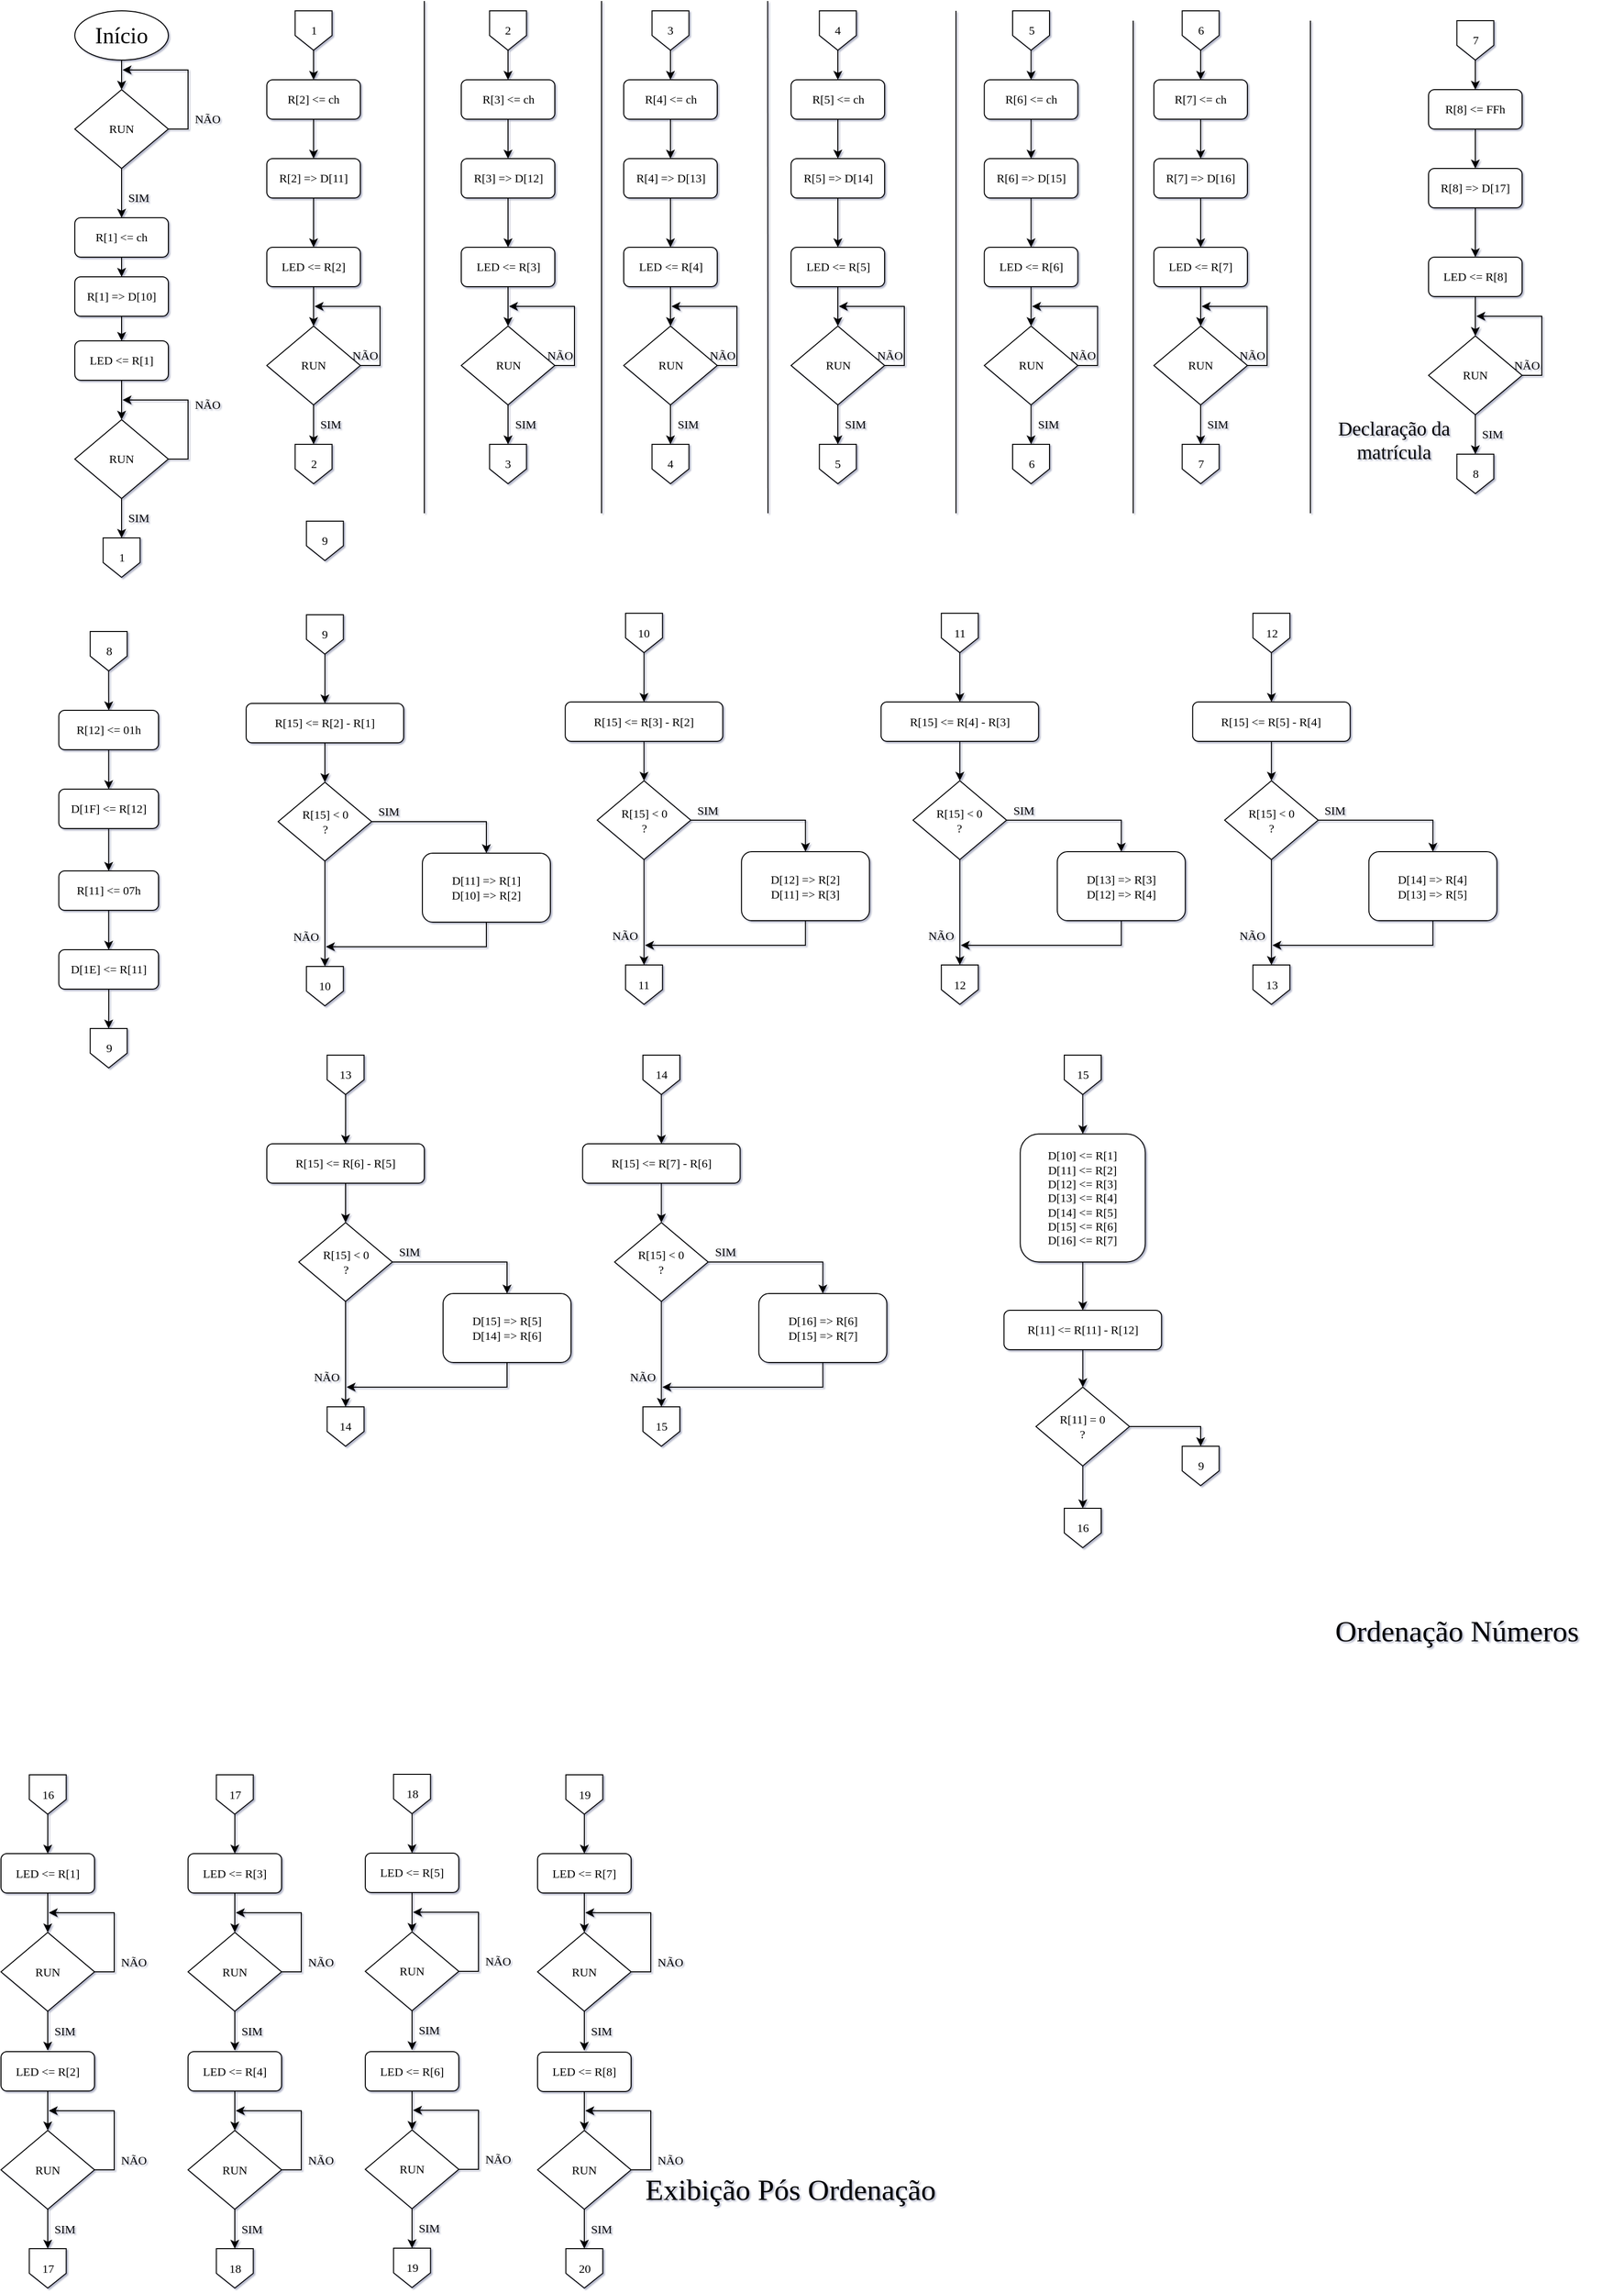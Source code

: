 <mxfile version="13.7.6" type="github">
  <diagram id="LBwsWg3DHm3VI3vRRIfu" name="Page-1">
    <mxGraphModel dx="2078" dy="931" grid="1" gridSize="10" guides="1" tooltips="1" connect="1" arrows="1" fold="1" page="1" pageScale="1" pageWidth="827" pageHeight="1169" background="#ffffff" math="0" shadow="1">
      <root>
        <mxCell id="0" />
        <mxCell id="1" parent="0" />
        <mxCell id="sRFEvAHlBmAmTLRkeG5V-6" style="edgeStyle=orthogonalEdgeStyle;rounded=0;orthogonalLoop=1;jettySize=auto;html=1;exitX=0.5;exitY=1;exitDx=0;exitDy=0;entryX=0.5;entryY=0;entryDx=0;entryDy=0;fontFamily=Verdana;" parent="1" source="sRFEvAHlBmAmTLRkeG5V-1" target="sRFEvAHlBmAmTLRkeG5V-3" edge="1">
          <mxGeometry relative="1" as="geometry" />
        </mxCell>
        <mxCell id="sRFEvAHlBmAmTLRkeG5V-1" value="&lt;font style=&quot;font-size: 23px&quot;&gt;Início&lt;/font&gt;" style="ellipse;whiteSpace=wrap;html=1;fontFamily=Verdana;" parent="1" vertex="1">
          <mxGeometry x="85" y="10" width="95" height="50" as="geometry" />
        </mxCell>
        <mxCell id="txzuhLuvdfgNLgQ4ZMH0-2" value="" style="edgeStyle=orthogonalEdgeStyle;rounded=0;orthogonalLoop=1;jettySize=auto;html=1;" parent="1" source="sRFEvAHlBmAmTLRkeG5V-2" target="txzuhLuvdfgNLgQ4ZMH0-1" edge="1">
          <mxGeometry relative="1" as="geometry" />
        </mxCell>
        <mxCell id="sRFEvAHlBmAmTLRkeG5V-2" value="R[1] &amp;lt;= ch" style="rounded=1;whiteSpace=wrap;html=1;fontFamily=Verdana;" parent="1" vertex="1">
          <mxGeometry x="85" y="220" width="95" height="40" as="geometry" />
        </mxCell>
        <mxCell id="sRFEvAHlBmAmTLRkeG5V-7" style="edgeStyle=orthogonalEdgeStyle;rounded=0;orthogonalLoop=1;jettySize=auto;html=1;exitX=1;exitY=0.5;exitDx=0;exitDy=0;fontFamily=Verdana;" parent="1" source="sRFEvAHlBmAmTLRkeG5V-3" edge="1">
          <mxGeometry relative="1" as="geometry">
            <mxPoint x="133" y="70" as="targetPoint" />
          </mxGeometry>
        </mxCell>
        <mxCell id="sRFEvAHlBmAmTLRkeG5V-8" style="edgeStyle=orthogonalEdgeStyle;rounded=0;orthogonalLoop=1;jettySize=auto;html=1;exitX=0.5;exitY=1;exitDx=0;exitDy=0;entryX=0.5;entryY=0;entryDx=0;entryDy=0;fontFamily=Verdana;" parent="1" source="sRFEvAHlBmAmTLRkeG5V-3" target="sRFEvAHlBmAmTLRkeG5V-2" edge="1">
          <mxGeometry relative="1" as="geometry" />
        </mxCell>
        <mxCell id="sRFEvAHlBmAmTLRkeG5V-3" value="RUN" style="rhombus;whiteSpace=wrap;html=1;fontFamily=Verdana;" parent="1" vertex="1">
          <mxGeometry x="85" y="90" width="95" height="80" as="geometry" />
        </mxCell>
        <mxCell id="sRFEvAHlBmAmTLRkeG5V-9" value="NÃO" style="text;html=1;strokeColor=none;fillColor=none;align=center;verticalAlign=middle;whiteSpace=wrap;rounded=0;fontFamily=Verdana;" parent="1" vertex="1">
          <mxGeometry x="200" y="110" width="40" height="20" as="geometry" />
        </mxCell>
        <mxCell id="sRFEvAHlBmAmTLRkeG5V-10" value="SIM" style="text;html=1;strokeColor=none;fillColor=none;align=center;verticalAlign=middle;whiteSpace=wrap;rounded=0;fontFamily=Verdana;" parent="1" vertex="1">
          <mxGeometry x="130" y="190" width="40" height="20" as="geometry" />
        </mxCell>
        <mxCell id="sRFEvAHlBmAmTLRkeG5V-15" style="edgeStyle=orthogonalEdgeStyle;rounded=0;orthogonalLoop=1;jettySize=auto;html=1;exitX=0.5;exitY=1;exitDx=0;exitDy=0;entryX=0.5;entryY=0;entryDx=0;entryDy=0;fontFamily=Verdana;" parent="1" source="sRFEvAHlBmAmTLRkeG5V-11" target="sRFEvAHlBmAmTLRkeG5V-14" edge="1">
          <mxGeometry relative="1" as="geometry" />
        </mxCell>
        <mxCell id="sRFEvAHlBmAmTLRkeG5V-11" value="LED &amp;lt;= R[1]" style="rounded=1;whiteSpace=wrap;html=1;fontFamily=Verdana;" parent="1" vertex="1">
          <mxGeometry x="85" y="345" width="95" height="40" as="geometry" />
        </mxCell>
        <mxCell id="sRFEvAHlBmAmTLRkeG5V-16" style="edgeStyle=orthogonalEdgeStyle;rounded=0;orthogonalLoop=1;jettySize=auto;html=1;exitX=1;exitY=0.5;exitDx=0;exitDy=0;fontFamily=Verdana;" parent="1" source="sRFEvAHlBmAmTLRkeG5V-14" edge="1">
          <mxGeometry relative="1" as="geometry">
            <mxPoint x="133" y="405" as="targetPoint" />
          </mxGeometry>
        </mxCell>
        <mxCell id="sRFEvAHlBmAmTLRkeG5V-18" style="edgeStyle=orthogonalEdgeStyle;rounded=0;orthogonalLoop=1;jettySize=auto;html=1;exitX=0.5;exitY=1;exitDx=0;exitDy=0;entryX=0.5;entryY=0;entryDx=0;entryDy=0;fontFamily=Verdana;" parent="1" source="sRFEvAHlBmAmTLRkeG5V-14" target="sRFEvAHlBmAmTLRkeG5V-17" edge="1">
          <mxGeometry relative="1" as="geometry" />
        </mxCell>
        <mxCell id="sRFEvAHlBmAmTLRkeG5V-14" value="RUN" style="rhombus;whiteSpace=wrap;html=1;fontFamily=Verdana;" parent="1" vertex="1">
          <mxGeometry x="85" y="425" width="95" height="80" as="geometry" />
        </mxCell>
        <mxCell id="sRFEvAHlBmAmTLRkeG5V-17" value="1" style="shape=offPageConnector;whiteSpace=wrap;html=1;fontFamily=Verdana;" parent="1" vertex="1">
          <mxGeometry x="113.75" y="545" width="37.5" height="40" as="geometry" />
        </mxCell>
        <mxCell id="sRFEvAHlBmAmTLRkeG5V-19" value="SIM" style="text;html=1;strokeColor=none;fillColor=none;align=center;verticalAlign=middle;whiteSpace=wrap;rounded=0;fontFamily=Verdana;" parent="1" vertex="1">
          <mxGeometry x="130" y="515" width="40" height="20" as="geometry" />
        </mxCell>
        <mxCell id="sRFEvAHlBmAmTLRkeG5V-20" value="NÃO" style="text;html=1;strokeColor=none;fillColor=none;align=center;verticalAlign=middle;whiteSpace=wrap;rounded=0;fontFamily=Verdana;" parent="1" vertex="1">
          <mxGeometry x="200" y="400" width="40" height="20" as="geometry" />
        </mxCell>
        <mxCell id="txzuhLuvdfgNLgQ4ZMH0-9" value="" style="edgeStyle=orthogonalEdgeStyle;rounded=0;orthogonalLoop=1;jettySize=auto;html=1;" parent="1" source="sRFEvAHlBmAmTLRkeG5V-22" target="txzuhLuvdfgNLgQ4ZMH0-7" edge="1">
          <mxGeometry relative="1" as="geometry" />
        </mxCell>
        <mxCell id="sRFEvAHlBmAmTLRkeG5V-22" value="R[2] &amp;lt;= ch" style="rounded=1;whiteSpace=wrap;html=1;fontFamily=Verdana;" parent="1" vertex="1">
          <mxGeometry x="280" y="80" width="95" height="40" as="geometry" />
        </mxCell>
        <mxCell id="sRFEvAHlBmAmTLRkeG5V-23" style="edgeStyle=orthogonalEdgeStyle;rounded=0;orthogonalLoop=1;jettySize=auto;html=1;exitX=0.5;exitY=1;exitDx=0;exitDy=0;entryX=0.5;entryY=0;entryDx=0;entryDy=0;fontFamily=Verdana;" parent="1" source="sRFEvAHlBmAmTLRkeG5V-24" target="sRFEvAHlBmAmTLRkeG5V-27" edge="1">
          <mxGeometry relative="1" as="geometry" />
        </mxCell>
        <mxCell id="sRFEvAHlBmAmTLRkeG5V-24" value="LED &amp;lt;= R[2]" style="rounded=1;whiteSpace=wrap;html=1;fontFamily=Verdana;" parent="1" vertex="1">
          <mxGeometry x="280" y="250" width="95" height="40" as="geometry" />
        </mxCell>
        <mxCell id="sRFEvAHlBmAmTLRkeG5V-25" style="edgeStyle=orthogonalEdgeStyle;rounded=0;orthogonalLoop=1;jettySize=auto;html=1;exitX=1;exitY=0.5;exitDx=0;exitDy=0;fontFamily=Verdana;" parent="1" source="sRFEvAHlBmAmTLRkeG5V-27" edge="1">
          <mxGeometry relative="1" as="geometry">
            <mxPoint x="328" y="310" as="targetPoint" />
          </mxGeometry>
        </mxCell>
        <mxCell id="sRFEvAHlBmAmTLRkeG5V-26" style="edgeStyle=orthogonalEdgeStyle;rounded=0;orthogonalLoop=1;jettySize=auto;html=1;exitX=0.5;exitY=1;exitDx=0;exitDy=0;entryX=0.5;entryY=0;entryDx=0;entryDy=0;fontFamily=Verdana;" parent="1" source="sRFEvAHlBmAmTLRkeG5V-27" target="sRFEvAHlBmAmTLRkeG5V-28" edge="1">
          <mxGeometry relative="1" as="geometry" />
        </mxCell>
        <mxCell id="sRFEvAHlBmAmTLRkeG5V-27" value="RUN" style="rhombus;whiteSpace=wrap;html=1;fontFamily=Verdana;" parent="1" vertex="1">
          <mxGeometry x="280" y="330" width="95" height="80" as="geometry" />
        </mxCell>
        <mxCell id="sRFEvAHlBmAmTLRkeG5V-28" value="2" style="shape=offPageConnector;whiteSpace=wrap;html=1;fontFamily=Verdana;" parent="1" vertex="1">
          <mxGeometry x="308.75" y="450" width="37.5" height="40" as="geometry" />
        </mxCell>
        <mxCell id="sRFEvAHlBmAmTLRkeG5V-29" value="SIM" style="text;html=1;strokeColor=none;fillColor=none;align=center;verticalAlign=middle;whiteSpace=wrap;rounded=0;fontFamily=Verdana;" parent="1" vertex="1">
          <mxGeometry x="325" y="420" width="40" height="20" as="geometry" />
        </mxCell>
        <mxCell id="sRFEvAHlBmAmTLRkeG5V-30" value="NÃO" style="text;html=1;strokeColor=none;fillColor=none;align=center;verticalAlign=middle;whiteSpace=wrap;rounded=0;fontFamily=Verdana;" parent="1" vertex="1">
          <mxGeometry x="360" y="350" width="40" height="20" as="geometry" />
        </mxCell>
        <mxCell id="sRFEvAHlBmAmTLRkeG5V-63" style="edgeStyle=orthogonalEdgeStyle;rounded=0;orthogonalLoop=1;jettySize=auto;html=1;exitX=0.5;exitY=1;exitDx=0;exitDy=0;entryX=0.5;entryY=0;entryDx=0;entryDy=0;fontFamily=Verdana;" parent="1" source="sRFEvAHlBmAmTLRkeG5V-62" target="sRFEvAHlBmAmTLRkeG5V-22" edge="1">
          <mxGeometry relative="1" as="geometry" />
        </mxCell>
        <mxCell id="sRFEvAHlBmAmTLRkeG5V-62" value="1" style="shape=offPageConnector;whiteSpace=wrap;html=1;fontFamily=Verdana;" parent="1" vertex="1">
          <mxGeometry x="308.75" y="10" width="37.5" height="40" as="geometry" />
        </mxCell>
        <mxCell id="sRFEvAHlBmAmTLRkeG5V-108" value="" style="endArrow=none;html=1;" parent="1" edge="1">
          <mxGeometry width="50" height="50" relative="1" as="geometry">
            <mxPoint x="620" y="520" as="sourcePoint" />
            <mxPoint x="620" as="targetPoint" />
          </mxGeometry>
        </mxCell>
        <mxCell id="sRFEvAHlBmAmTLRkeG5V-109" value="" style="endArrow=none;html=1;" parent="1" edge="1">
          <mxGeometry width="50" height="50" relative="1" as="geometry">
            <mxPoint x="440" y="520" as="sourcePoint" />
            <mxPoint x="440.0" as="targetPoint" />
          </mxGeometry>
        </mxCell>
        <mxCell id="sRFEvAHlBmAmTLRkeG5V-110" value="" style="endArrow=none;html=1;fontFamily=Verdana;" parent="1" edge="1">
          <mxGeometry width="50" height="50" relative="1" as="geometry">
            <mxPoint x="980" y="520" as="sourcePoint" />
            <mxPoint x="980" y="10" as="targetPoint" />
          </mxGeometry>
        </mxCell>
        <mxCell id="sRFEvAHlBmAmTLRkeG5V-111" value="" style="endArrow=none;html=1;fontFamily=Verdana;" parent="1" edge="1">
          <mxGeometry width="50" height="50" relative="1" as="geometry">
            <mxPoint x="1160" y="520" as="sourcePoint" />
            <mxPoint x="1160" y="20" as="targetPoint" />
          </mxGeometry>
        </mxCell>
        <mxCell id="4zHIRzdhftlPSaTAwRZH-2" value="" style="endArrow=none;html=1;fontFamily=Verdana;" parent="1" edge="1">
          <mxGeometry width="50" height="50" relative="1" as="geometry">
            <mxPoint x="1340" y="520" as="sourcePoint" />
            <mxPoint x="1340.0" y="20" as="targetPoint" />
          </mxGeometry>
        </mxCell>
        <mxCell id="4zHIRzdhftlPSaTAwRZH-266" value="" style="edgeStyle=orthogonalEdgeStyle;rounded=0;orthogonalLoop=1;jettySize=auto;html=1;fontFamily=Verdana;" parent="1" source="4zHIRzdhftlPSaTAwRZH-228" target="4zHIRzdhftlPSaTAwRZH-260" edge="1">
          <mxGeometry relative="1" as="geometry" />
        </mxCell>
        <mxCell id="4zHIRzdhftlPSaTAwRZH-228" value="16" style="shape=offPageConnector;whiteSpace=wrap;html=1;fontFamily=Verdana;" parent="1" vertex="1">
          <mxGeometry x="38.75" y="1800.5" width="37.5" height="40" as="geometry" />
        </mxCell>
        <mxCell id="4zHIRzdhftlPSaTAwRZH-259" style="edgeStyle=orthogonalEdgeStyle;rounded=0;orthogonalLoop=1;jettySize=auto;html=1;exitX=0.5;exitY=1;exitDx=0;exitDy=0;entryX=0.5;entryY=0;entryDx=0;entryDy=0;fontFamily=Verdana;" parent="1" source="4zHIRzdhftlPSaTAwRZH-260" target="4zHIRzdhftlPSaTAwRZH-263" edge="1">
          <mxGeometry relative="1" as="geometry" />
        </mxCell>
        <mxCell id="4zHIRzdhftlPSaTAwRZH-260" value="LED &amp;lt;= R[1]" style="rounded=1;whiteSpace=wrap;html=1;fontFamily=Verdana;" parent="1" vertex="1">
          <mxGeometry x="10" y="1880.5" width="95" height="40" as="geometry" />
        </mxCell>
        <mxCell id="4zHIRzdhftlPSaTAwRZH-261" style="edgeStyle=orthogonalEdgeStyle;rounded=0;orthogonalLoop=1;jettySize=auto;html=1;exitX=1;exitY=0.5;exitDx=0;exitDy=0;fontFamily=Verdana;" parent="1" source="4zHIRzdhftlPSaTAwRZH-263" edge="1">
          <mxGeometry relative="1" as="geometry">
            <mxPoint x="58" y="1940.5" as="targetPoint" />
          </mxGeometry>
        </mxCell>
        <mxCell id="4zHIRzdhftlPSaTAwRZH-262" style="edgeStyle=orthogonalEdgeStyle;rounded=0;orthogonalLoop=1;jettySize=auto;html=1;exitX=0.5;exitY=1;exitDx=0;exitDy=0;entryX=0.5;entryY=0;entryDx=0;entryDy=0;fontFamily=Verdana;" parent="1" source="4zHIRzdhftlPSaTAwRZH-263" edge="1">
          <mxGeometry relative="1" as="geometry">
            <mxPoint x="57.5" y="2080.5" as="targetPoint" />
          </mxGeometry>
        </mxCell>
        <mxCell id="4zHIRzdhftlPSaTAwRZH-263" value="RUN" style="rhombus;whiteSpace=wrap;html=1;fontFamily=Verdana;" parent="1" vertex="1">
          <mxGeometry x="10" y="1960.5" width="95" height="80" as="geometry" />
        </mxCell>
        <mxCell id="4zHIRzdhftlPSaTAwRZH-265" value="SIM" style="text;html=1;strokeColor=none;fillColor=none;align=center;verticalAlign=middle;whiteSpace=wrap;rounded=0;fontFamily=Verdana;" parent="1" vertex="1">
          <mxGeometry x="55" y="2050.5" width="40" height="20" as="geometry" />
        </mxCell>
        <mxCell id="4zHIRzdhftlPSaTAwRZH-267" value="NÃO" style="text;html=1;strokeColor=none;fillColor=none;align=center;verticalAlign=middle;whiteSpace=wrap;rounded=0;fontFamily=Verdana;" parent="1" vertex="1">
          <mxGeometry x="125" y="1980.5" width="40" height="20" as="geometry" />
        </mxCell>
        <mxCell id="4zHIRzdhftlPSaTAwRZH-274" value="" style="edgeStyle=orthogonalEdgeStyle;rounded=0;orthogonalLoop=1;jettySize=auto;html=1;fontFamily=Verdana;" parent="1" source="4zHIRzdhftlPSaTAwRZH-268" target="4zHIRzdhftlPSaTAwRZH-271" edge="1">
          <mxGeometry relative="1" as="geometry" />
        </mxCell>
        <mxCell id="4zHIRzdhftlPSaTAwRZH-268" value="LED &amp;lt;= R[2]" style="rounded=1;whiteSpace=wrap;html=1;fontFamily=Verdana;" parent="1" vertex="1">
          <mxGeometry x="10" y="2081.5" width="95" height="40" as="geometry" />
        </mxCell>
        <mxCell id="4zHIRzdhftlPSaTAwRZH-269" style="edgeStyle=orthogonalEdgeStyle;rounded=0;orthogonalLoop=1;jettySize=auto;html=1;exitX=1;exitY=0.5;exitDx=0;exitDy=0;fontFamily=Verdana;" parent="1" source="4zHIRzdhftlPSaTAwRZH-271" edge="1">
          <mxGeometry relative="1" as="geometry">
            <mxPoint x="58" y="2141.5" as="targetPoint" />
          </mxGeometry>
        </mxCell>
        <mxCell id="4zHIRzdhftlPSaTAwRZH-270" style="edgeStyle=orthogonalEdgeStyle;rounded=0;orthogonalLoop=1;jettySize=auto;html=1;exitX=0.5;exitY=1;exitDx=0;exitDy=0;entryX=0.5;entryY=0;entryDx=0;entryDy=0;fontFamily=Verdana;" parent="1" source="4zHIRzdhftlPSaTAwRZH-271" edge="1">
          <mxGeometry relative="1" as="geometry">
            <mxPoint x="57.5" y="2281.5" as="targetPoint" />
          </mxGeometry>
        </mxCell>
        <mxCell id="4zHIRzdhftlPSaTAwRZH-271" value="RUN" style="rhombus;whiteSpace=wrap;html=1;fontFamily=Verdana;" parent="1" vertex="1">
          <mxGeometry x="10" y="2161.5" width="95" height="80" as="geometry" />
        </mxCell>
        <mxCell id="4zHIRzdhftlPSaTAwRZH-272" value="SIM" style="text;html=1;strokeColor=none;fillColor=none;align=center;verticalAlign=middle;whiteSpace=wrap;rounded=0;fontFamily=Verdana;" parent="1" vertex="1">
          <mxGeometry x="55" y="2251.5" width="40" height="20" as="geometry" />
        </mxCell>
        <mxCell id="4zHIRzdhftlPSaTAwRZH-273" value="NÃO" style="text;html=1;strokeColor=none;fillColor=none;align=center;verticalAlign=middle;whiteSpace=wrap;rounded=0;fontFamily=Verdana;" parent="1" vertex="1">
          <mxGeometry x="125" y="2181.5" width="40" height="20" as="geometry" />
        </mxCell>
        <mxCell id="4zHIRzdhftlPSaTAwRZH-275" value="17" style="shape=offPageConnector;whiteSpace=wrap;html=1;fontFamily=Verdana;" parent="1" vertex="1">
          <mxGeometry x="38.75" y="2281.5" width="37.5" height="40" as="geometry" />
        </mxCell>
        <mxCell id="4zHIRzdhftlPSaTAwRZH-276" value="" style="edgeStyle=orthogonalEdgeStyle;rounded=0;orthogonalLoop=1;jettySize=auto;html=1;fontFamily=Verdana;" parent="1" source="4zHIRzdhftlPSaTAwRZH-277" target="4zHIRzdhftlPSaTAwRZH-279" edge="1">
          <mxGeometry relative="1" as="geometry" />
        </mxCell>
        <mxCell id="4zHIRzdhftlPSaTAwRZH-277" value="17" style="shape=offPageConnector;whiteSpace=wrap;html=1;fontFamily=Verdana;" parent="1" vertex="1">
          <mxGeometry x="228.75" y="1800.5" width="37.5" height="40" as="geometry" />
        </mxCell>
        <mxCell id="4zHIRzdhftlPSaTAwRZH-278" style="edgeStyle=orthogonalEdgeStyle;rounded=0;orthogonalLoop=1;jettySize=auto;html=1;exitX=0.5;exitY=1;exitDx=0;exitDy=0;entryX=0.5;entryY=0;entryDx=0;entryDy=0;fontFamily=Verdana;" parent="1" source="4zHIRzdhftlPSaTAwRZH-279" target="4zHIRzdhftlPSaTAwRZH-282" edge="1">
          <mxGeometry relative="1" as="geometry" />
        </mxCell>
        <mxCell id="4zHIRzdhftlPSaTAwRZH-279" value="LED &amp;lt;= R[3]" style="rounded=1;whiteSpace=wrap;html=1;fontFamily=Verdana;" parent="1" vertex="1">
          <mxGeometry x="200" y="1880.5" width="95" height="40" as="geometry" />
        </mxCell>
        <mxCell id="4zHIRzdhftlPSaTAwRZH-280" style="edgeStyle=orthogonalEdgeStyle;rounded=0;orthogonalLoop=1;jettySize=auto;html=1;exitX=1;exitY=0.5;exitDx=0;exitDy=0;fontFamily=Verdana;" parent="1" source="4zHIRzdhftlPSaTAwRZH-282" edge="1">
          <mxGeometry relative="1" as="geometry">
            <mxPoint x="248" y="1940.5" as="targetPoint" />
          </mxGeometry>
        </mxCell>
        <mxCell id="4zHIRzdhftlPSaTAwRZH-281" style="edgeStyle=orthogonalEdgeStyle;rounded=0;orthogonalLoop=1;jettySize=auto;html=1;exitX=0.5;exitY=1;exitDx=0;exitDy=0;entryX=0.5;entryY=0;entryDx=0;entryDy=0;fontFamily=Verdana;" parent="1" source="4zHIRzdhftlPSaTAwRZH-282" edge="1">
          <mxGeometry relative="1" as="geometry">
            <mxPoint x="247.5" y="2080.5" as="targetPoint" />
          </mxGeometry>
        </mxCell>
        <mxCell id="4zHIRzdhftlPSaTAwRZH-282" value="RUN" style="rhombus;whiteSpace=wrap;html=1;fontFamily=Verdana;" parent="1" vertex="1">
          <mxGeometry x="200" y="1960.5" width="95" height="80" as="geometry" />
        </mxCell>
        <mxCell id="4zHIRzdhftlPSaTAwRZH-283" value="SIM" style="text;html=1;strokeColor=none;fillColor=none;align=center;verticalAlign=middle;whiteSpace=wrap;rounded=0;fontFamily=Verdana;" parent="1" vertex="1">
          <mxGeometry x="245" y="2050.5" width="40" height="20" as="geometry" />
        </mxCell>
        <mxCell id="4zHIRzdhftlPSaTAwRZH-284" value="NÃO" style="text;html=1;strokeColor=none;fillColor=none;align=center;verticalAlign=middle;whiteSpace=wrap;rounded=0;fontFamily=Verdana;" parent="1" vertex="1">
          <mxGeometry x="315" y="1980.5" width="40" height="20" as="geometry" />
        </mxCell>
        <mxCell id="4zHIRzdhftlPSaTAwRZH-285" value="" style="edgeStyle=orthogonalEdgeStyle;rounded=0;orthogonalLoop=1;jettySize=auto;html=1;fontFamily=Verdana;" parent="1" source="4zHIRzdhftlPSaTAwRZH-286" target="4zHIRzdhftlPSaTAwRZH-289" edge="1">
          <mxGeometry relative="1" as="geometry" />
        </mxCell>
        <mxCell id="4zHIRzdhftlPSaTAwRZH-286" value="LED &amp;lt;= R[4]" style="rounded=1;whiteSpace=wrap;html=1;fontFamily=Verdana;" parent="1" vertex="1">
          <mxGeometry x="200" y="2081.5" width="95" height="40" as="geometry" />
        </mxCell>
        <mxCell id="4zHIRzdhftlPSaTAwRZH-287" style="edgeStyle=orthogonalEdgeStyle;rounded=0;orthogonalLoop=1;jettySize=auto;html=1;exitX=1;exitY=0.5;exitDx=0;exitDy=0;fontFamily=Verdana;" parent="1" source="4zHIRzdhftlPSaTAwRZH-289" edge="1">
          <mxGeometry relative="1" as="geometry">
            <mxPoint x="248" y="2141.5" as="targetPoint" />
          </mxGeometry>
        </mxCell>
        <mxCell id="4zHIRzdhftlPSaTAwRZH-288" style="edgeStyle=orthogonalEdgeStyle;rounded=0;orthogonalLoop=1;jettySize=auto;html=1;exitX=0.5;exitY=1;exitDx=0;exitDy=0;entryX=0.5;entryY=0;entryDx=0;entryDy=0;fontFamily=Verdana;" parent="1" source="4zHIRzdhftlPSaTAwRZH-289" edge="1">
          <mxGeometry relative="1" as="geometry">
            <mxPoint x="247.5" y="2281.5" as="targetPoint" />
          </mxGeometry>
        </mxCell>
        <mxCell id="4zHIRzdhftlPSaTAwRZH-289" value="RUN" style="rhombus;whiteSpace=wrap;html=1;fontFamily=Verdana;" parent="1" vertex="1">
          <mxGeometry x="200" y="2161.5" width="95" height="80" as="geometry" />
        </mxCell>
        <mxCell id="4zHIRzdhftlPSaTAwRZH-290" value="SIM" style="text;html=1;strokeColor=none;fillColor=none;align=center;verticalAlign=middle;whiteSpace=wrap;rounded=0;fontFamily=Verdana;" parent="1" vertex="1">
          <mxGeometry x="245" y="2251.5" width="40" height="20" as="geometry" />
        </mxCell>
        <mxCell id="4zHIRzdhftlPSaTAwRZH-291" value="NÃO" style="text;html=1;strokeColor=none;fillColor=none;align=center;verticalAlign=middle;whiteSpace=wrap;rounded=0;fontFamily=Verdana;" parent="1" vertex="1">
          <mxGeometry x="315" y="2181.5" width="40" height="20" as="geometry" />
        </mxCell>
        <mxCell id="4zHIRzdhftlPSaTAwRZH-292" value="18" style="shape=offPageConnector;whiteSpace=wrap;html=1;fontFamily=Verdana;" parent="1" vertex="1">
          <mxGeometry x="228.75" y="2281.5" width="37.5" height="40" as="geometry" />
        </mxCell>
        <mxCell id="4zHIRzdhftlPSaTAwRZH-327" value="" style="edgeStyle=orthogonalEdgeStyle;rounded=0;orthogonalLoop=1;jettySize=auto;html=1;fontFamily=Verdana;" parent="1" source="4zHIRzdhftlPSaTAwRZH-328" target="4zHIRzdhftlPSaTAwRZH-330" edge="1">
          <mxGeometry relative="1" as="geometry" />
        </mxCell>
        <mxCell id="4zHIRzdhftlPSaTAwRZH-328" value="18" style="shape=offPageConnector;whiteSpace=wrap;html=1;fontFamily=Verdana;" parent="1" vertex="1">
          <mxGeometry x="408.75" y="1800" width="37.5" height="40" as="geometry" />
        </mxCell>
        <mxCell id="4zHIRzdhftlPSaTAwRZH-329" style="edgeStyle=orthogonalEdgeStyle;rounded=0;orthogonalLoop=1;jettySize=auto;html=1;exitX=0.5;exitY=1;exitDx=0;exitDy=0;entryX=0.5;entryY=0;entryDx=0;entryDy=0;fontFamily=Verdana;" parent="1" source="4zHIRzdhftlPSaTAwRZH-330" target="4zHIRzdhftlPSaTAwRZH-333" edge="1">
          <mxGeometry relative="1" as="geometry" />
        </mxCell>
        <mxCell id="4zHIRzdhftlPSaTAwRZH-330" value="LED &amp;lt;= R[5]" style="rounded=1;whiteSpace=wrap;html=1;fontFamily=Verdana;" parent="1" vertex="1">
          <mxGeometry x="380" y="1880" width="95" height="40" as="geometry" />
        </mxCell>
        <mxCell id="4zHIRzdhftlPSaTAwRZH-331" style="edgeStyle=orthogonalEdgeStyle;rounded=0;orthogonalLoop=1;jettySize=auto;html=1;exitX=1;exitY=0.5;exitDx=0;exitDy=0;fontFamily=Verdana;" parent="1" source="4zHIRzdhftlPSaTAwRZH-333" edge="1">
          <mxGeometry relative="1" as="geometry">
            <mxPoint x="428" y="1940" as="targetPoint" />
          </mxGeometry>
        </mxCell>
        <mxCell id="4zHIRzdhftlPSaTAwRZH-332" style="edgeStyle=orthogonalEdgeStyle;rounded=0;orthogonalLoop=1;jettySize=auto;html=1;exitX=0.5;exitY=1;exitDx=0;exitDy=0;entryX=0.5;entryY=0;entryDx=0;entryDy=0;fontFamily=Verdana;" parent="1" source="4zHIRzdhftlPSaTAwRZH-333" edge="1">
          <mxGeometry relative="1" as="geometry">
            <mxPoint x="427.5" y="2080" as="targetPoint" />
          </mxGeometry>
        </mxCell>
        <mxCell id="4zHIRzdhftlPSaTAwRZH-333" value="RUN" style="rhombus;whiteSpace=wrap;html=1;fontFamily=Verdana;" parent="1" vertex="1">
          <mxGeometry x="380" y="1960" width="95" height="80" as="geometry" />
        </mxCell>
        <mxCell id="4zHIRzdhftlPSaTAwRZH-334" value="SIM" style="text;html=1;strokeColor=none;fillColor=none;align=center;verticalAlign=middle;whiteSpace=wrap;rounded=0;fontFamily=Verdana;" parent="1" vertex="1">
          <mxGeometry x="425" y="2050" width="40" height="20" as="geometry" />
        </mxCell>
        <mxCell id="4zHIRzdhftlPSaTAwRZH-335" value="NÃO" style="text;html=1;strokeColor=none;fillColor=none;align=center;verticalAlign=middle;whiteSpace=wrap;rounded=0;fontFamily=Verdana;" parent="1" vertex="1">
          <mxGeometry x="495" y="1980" width="40" height="20" as="geometry" />
        </mxCell>
        <mxCell id="4zHIRzdhftlPSaTAwRZH-336" value="" style="edgeStyle=orthogonalEdgeStyle;rounded=0;orthogonalLoop=1;jettySize=auto;html=1;fontFamily=Verdana;" parent="1" source="4zHIRzdhftlPSaTAwRZH-337" target="4zHIRzdhftlPSaTAwRZH-340" edge="1">
          <mxGeometry relative="1" as="geometry" />
        </mxCell>
        <mxCell id="4zHIRzdhftlPSaTAwRZH-337" value="LED &amp;lt;= R[6]" style="rounded=1;whiteSpace=wrap;html=1;fontFamily=Verdana;" parent="1" vertex="1">
          <mxGeometry x="380" y="2081.5" width="95" height="40" as="geometry" />
        </mxCell>
        <mxCell id="4zHIRzdhftlPSaTAwRZH-338" style="edgeStyle=orthogonalEdgeStyle;rounded=0;orthogonalLoop=1;jettySize=auto;html=1;exitX=1;exitY=0.5;exitDx=0;exitDy=0;fontFamily=Verdana;" parent="1" source="4zHIRzdhftlPSaTAwRZH-340" edge="1">
          <mxGeometry relative="1" as="geometry">
            <mxPoint x="428" y="2141" as="targetPoint" />
          </mxGeometry>
        </mxCell>
        <mxCell id="4zHIRzdhftlPSaTAwRZH-339" style="edgeStyle=orthogonalEdgeStyle;rounded=0;orthogonalLoop=1;jettySize=auto;html=1;exitX=0.5;exitY=1;exitDx=0;exitDy=0;entryX=0.5;entryY=0;entryDx=0;entryDy=0;fontFamily=Verdana;" parent="1" source="4zHIRzdhftlPSaTAwRZH-340" edge="1">
          <mxGeometry relative="1" as="geometry">
            <mxPoint x="427.5" y="2281" as="targetPoint" />
          </mxGeometry>
        </mxCell>
        <mxCell id="4zHIRzdhftlPSaTAwRZH-340" value="RUN" style="rhombus;whiteSpace=wrap;html=1;fontFamily=Verdana;" parent="1" vertex="1">
          <mxGeometry x="380" y="2161" width="95" height="80" as="geometry" />
        </mxCell>
        <mxCell id="4zHIRzdhftlPSaTAwRZH-341" value="SIM" style="text;html=1;strokeColor=none;fillColor=none;align=center;verticalAlign=middle;whiteSpace=wrap;rounded=0;fontFamily=Verdana;" parent="1" vertex="1">
          <mxGeometry x="425" y="2251" width="40" height="20" as="geometry" />
        </mxCell>
        <mxCell id="4zHIRzdhftlPSaTAwRZH-342" value="NÃO" style="text;html=1;strokeColor=none;fillColor=none;align=center;verticalAlign=middle;whiteSpace=wrap;rounded=0;fontFamily=Verdana;" parent="1" vertex="1">
          <mxGeometry x="495" y="2181" width="40" height="20" as="geometry" />
        </mxCell>
        <mxCell id="4zHIRzdhftlPSaTAwRZH-343" value="19" style="shape=offPageConnector;whiteSpace=wrap;html=1;fontFamily=Verdana;" parent="1" vertex="1">
          <mxGeometry x="408.75" y="2281" width="37.5" height="40" as="geometry" />
        </mxCell>
        <mxCell id="4zHIRzdhftlPSaTAwRZH-346" value="" style="edgeStyle=orthogonalEdgeStyle;rounded=0;orthogonalLoop=1;jettySize=auto;html=1;fontFamily=Verdana;" parent="1" source="4zHIRzdhftlPSaTAwRZH-347" target="4zHIRzdhftlPSaTAwRZH-349" edge="1">
          <mxGeometry relative="1" as="geometry" />
        </mxCell>
        <mxCell id="4zHIRzdhftlPSaTAwRZH-347" value="19" style="shape=offPageConnector;whiteSpace=wrap;html=1;fontFamily=Verdana;" parent="1" vertex="1">
          <mxGeometry x="583.75" y="1800.5" width="37.5" height="40" as="geometry" />
        </mxCell>
        <mxCell id="4zHIRzdhftlPSaTAwRZH-348" style="edgeStyle=orthogonalEdgeStyle;rounded=0;orthogonalLoop=1;jettySize=auto;html=1;exitX=0.5;exitY=1;exitDx=0;exitDy=0;entryX=0.5;entryY=0;entryDx=0;entryDy=0;fontFamily=Verdana;" parent="1" source="4zHIRzdhftlPSaTAwRZH-349" target="4zHIRzdhftlPSaTAwRZH-352" edge="1">
          <mxGeometry relative="1" as="geometry" />
        </mxCell>
        <mxCell id="4zHIRzdhftlPSaTAwRZH-349" value="LED &amp;lt;= R[7]" style="rounded=1;whiteSpace=wrap;html=1;fontFamily=Verdana;" parent="1" vertex="1">
          <mxGeometry x="555" y="1880.5" width="95" height="40" as="geometry" />
        </mxCell>
        <mxCell id="4zHIRzdhftlPSaTAwRZH-350" style="edgeStyle=orthogonalEdgeStyle;rounded=0;orthogonalLoop=1;jettySize=auto;html=1;exitX=1;exitY=0.5;exitDx=0;exitDy=0;fontFamily=Verdana;" parent="1" source="4zHIRzdhftlPSaTAwRZH-352" edge="1">
          <mxGeometry relative="1" as="geometry">
            <mxPoint x="603" y="1940.5" as="targetPoint" />
          </mxGeometry>
        </mxCell>
        <mxCell id="4zHIRzdhftlPSaTAwRZH-351" style="edgeStyle=orthogonalEdgeStyle;rounded=0;orthogonalLoop=1;jettySize=auto;html=1;exitX=0.5;exitY=1;exitDx=0;exitDy=0;entryX=0.5;entryY=0;entryDx=0;entryDy=0;fontFamily=Verdana;" parent="1" source="4zHIRzdhftlPSaTAwRZH-352" edge="1">
          <mxGeometry relative="1" as="geometry">
            <mxPoint x="602.5" y="2080.5" as="targetPoint" />
          </mxGeometry>
        </mxCell>
        <mxCell id="4zHIRzdhftlPSaTAwRZH-352" value="RUN" style="rhombus;whiteSpace=wrap;html=1;fontFamily=Verdana;" parent="1" vertex="1">
          <mxGeometry x="555" y="1960.5" width="95" height="80" as="geometry" />
        </mxCell>
        <mxCell id="4zHIRzdhftlPSaTAwRZH-353" value="SIM" style="text;html=1;strokeColor=none;fillColor=none;align=center;verticalAlign=middle;whiteSpace=wrap;rounded=0;fontFamily=Verdana;" parent="1" vertex="1">
          <mxGeometry x="600" y="2050.5" width="40" height="20" as="geometry" />
        </mxCell>
        <mxCell id="4zHIRzdhftlPSaTAwRZH-354" value="NÃO" style="text;html=1;strokeColor=none;fillColor=none;align=center;verticalAlign=middle;whiteSpace=wrap;rounded=0;fontFamily=Verdana;" parent="1" vertex="1">
          <mxGeometry x="670" y="1980.5" width="40" height="20" as="geometry" />
        </mxCell>
        <mxCell id="4zHIRzdhftlPSaTAwRZH-355" value="" style="edgeStyle=orthogonalEdgeStyle;rounded=0;orthogonalLoop=1;jettySize=auto;html=1;fontFamily=Verdana;" parent="1" source="4zHIRzdhftlPSaTAwRZH-356" target="4zHIRzdhftlPSaTAwRZH-359" edge="1">
          <mxGeometry relative="1" as="geometry" />
        </mxCell>
        <mxCell id="4zHIRzdhftlPSaTAwRZH-356" value="LED &amp;lt;= R[8]" style="rounded=1;whiteSpace=wrap;html=1;fontFamily=Verdana;" parent="1" vertex="1">
          <mxGeometry x="555" y="2082" width="95" height="40" as="geometry" />
        </mxCell>
        <mxCell id="4zHIRzdhftlPSaTAwRZH-357" style="edgeStyle=orthogonalEdgeStyle;rounded=0;orthogonalLoop=1;jettySize=auto;html=1;exitX=1;exitY=0.5;exitDx=0;exitDy=0;fontFamily=Verdana;" parent="1" source="4zHIRzdhftlPSaTAwRZH-359" edge="1">
          <mxGeometry relative="1" as="geometry">
            <mxPoint x="603" y="2141.5" as="targetPoint" />
          </mxGeometry>
        </mxCell>
        <mxCell id="4zHIRzdhftlPSaTAwRZH-358" style="edgeStyle=orthogonalEdgeStyle;rounded=0;orthogonalLoop=1;jettySize=auto;html=1;exitX=0.5;exitY=1;exitDx=0;exitDy=0;entryX=0.5;entryY=0;entryDx=0;entryDy=0;fontFamily=Verdana;" parent="1" source="4zHIRzdhftlPSaTAwRZH-359" edge="1">
          <mxGeometry relative="1" as="geometry">
            <mxPoint x="602.5" y="2281.5" as="targetPoint" />
          </mxGeometry>
        </mxCell>
        <mxCell id="4zHIRzdhftlPSaTAwRZH-359" value="RUN" style="rhombus;whiteSpace=wrap;html=1;fontFamily=Verdana;" parent="1" vertex="1">
          <mxGeometry x="555" y="2161.5" width="95" height="80" as="geometry" />
        </mxCell>
        <mxCell id="4zHIRzdhftlPSaTAwRZH-360" value="SIM" style="text;html=1;strokeColor=none;fillColor=none;align=center;verticalAlign=middle;whiteSpace=wrap;rounded=0;fontFamily=Verdana;" parent="1" vertex="1">
          <mxGeometry x="600" y="2251.5" width="40" height="20" as="geometry" />
        </mxCell>
        <mxCell id="4zHIRzdhftlPSaTAwRZH-361" value="NÃO" style="text;html=1;strokeColor=none;fillColor=none;align=center;verticalAlign=middle;whiteSpace=wrap;rounded=0;fontFamily=Verdana;" parent="1" vertex="1">
          <mxGeometry x="670" y="2181.5" width="40" height="20" as="geometry" />
        </mxCell>
        <mxCell id="4zHIRzdhftlPSaTAwRZH-362" value="20" style="shape=offPageConnector;whiteSpace=wrap;html=1;fontFamily=Verdana;" parent="1" vertex="1">
          <mxGeometry x="583.75" y="2281.5" width="37.5" height="40" as="geometry" />
        </mxCell>
        <mxCell id="4zHIRzdhftlPSaTAwRZH-370" value="&lt;font style=&quot;font-size: 30px&quot;&gt;Ordenação Números&lt;/font&gt;" style="text;html=1;strokeColor=none;fillColor=none;align=center;verticalAlign=middle;whiteSpace=wrap;rounded=0;fontFamily=Verdana;" parent="1" vertex="1">
          <mxGeometry x="1324" y="1554" width="330" height="200" as="geometry" />
        </mxCell>
        <mxCell id="4zHIRzdhftlPSaTAwRZH-374" value="&lt;font style=&quot;font-size: 30px&quot;&gt;Exibição Pós Ordenação&lt;/font&gt;" style="text;html=1;strokeColor=none;fillColor=none;align=center;verticalAlign=middle;whiteSpace=wrap;rounded=0;fontFamily=Verdana;" parent="1" vertex="1">
          <mxGeometry x="647" y="2121" width="330" height="200" as="geometry" />
        </mxCell>
        <mxCell id="4zHIRzdhftlPSaTAwRZH-375" value="&lt;font style=&quot;font-size: 20px&quot;&gt;Declaração da matrícula&lt;/font&gt;" style="text;html=1;strokeColor=none;fillColor=none;align=center;verticalAlign=middle;whiteSpace=wrap;rounded=0;fontFamily=Verdana;" parent="1" vertex="1">
          <mxGeometry x="1350" y="410" width="150" height="70" as="geometry" />
        </mxCell>
        <mxCell id="txzuhLuvdfgNLgQ4ZMH0-5" style="edgeStyle=orthogonalEdgeStyle;rounded=0;orthogonalLoop=1;jettySize=auto;html=1;exitX=0.5;exitY=1;exitDx=0;exitDy=0;entryX=0.5;entryY=0;entryDx=0;entryDy=0;" parent="1" source="txzuhLuvdfgNLgQ4ZMH0-1" target="sRFEvAHlBmAmTLRkeG5V-11" edge="1">
          <mxGeometry relative="1" as="geometry" />
        </mxCell>
        <mxCell id="txzuhLuvdfgNLgQ4ZMH0-1" value="R[1] =&amp;gt; D[10]" style="rounded=1;whiteSpace=wrap;html=1;fontFamily=Verdana;" parent="1" vertex="1">
          <mxGeometry x="85" y="280" width="95" height="40" as="geometry" />
        </mxCell>
        <mxCell id="txzuhLuvdfgNLgQ4ZMH0-10" value="" style="edgeStyle=orthogonalEdgeStyle;rounded=0;orthogonalLoop=1;jettySize=auto;html=1;" parent="1" source="txzuhLuvdfgNLgQ4ZMH0-7" target="sRFEvAHlBmAmTLRkeG5V-24" edge="1">
          <mxGeometry relative="1" as="geometry" />
        </mxCell>
        <mxCell id="txzuhLuvdfgNLgQ4ZMH0-7" value="R[2] =&amp;gt; D[11]" style="rounded=1;whiteSpace=wrap;html=1;fontFamily=Verdana;" parent="1" vertex="1">
          <mxGeometry x="280" y="160" width="95" height="40" as="geometry" />
        </mxCell>
        <mxCell id="txzuhLuvdfgNLgQ4ZMH0-11" value="" style="edgeStyle=orthogonalEdgeStyle;rounded=0;orthogonalLoop=1;jettySize=auto;html=1;" parent="1" source="txzuhLuvdfgNLgQ4ZMH0-12" target="txzuhLuvdfgNLgQ4ZMH0-24" edge="1">
          <mxGeometry relative="1" as="geometry" />
        </mxCell>
        <mxCell id="txzuhLuvdfgNLgQ4ZMH0-12" value="R[3] &amp;lt;= ch" style="rounded=1;whiteSpace=wrap;html=1;fontFamily=Verdana;" parent="1" vertex="1">
          <mxGeometry x="477.5" y="80" width="95" height="40" as="geometry" />
        </mxCell>
        <mxCell id="txzuhLuvdfgNLgQ4ZMH0-13" style="edgeStyle=orthogonalEdgeStyle;rounded=0;orthogonalLoop=1;jettySize=auto;html=1;exitX=0.5;exitY=1;exitDx=0;exitDy=0;entryX=0.5;entryY=0;entryDx=0;entryDy=0;fontFamily=Verdana;" parent="1" source="txzuhLuvdfgNLgQ4ZMH0-14" target="txzuhLuvdfgNLgQ4ZMH0-17" edge="1">
          <mxGeometry relative="1" as="geometry" />
        </mxCell>
        <mxCell id="txzuhLuvdfgNLgQ4ZMH0-14" value="LED &amp;lt;= R[3]" style="rounded=1;whiteSpace=wrap;html=1;fontFamily=Verdana;" parent="1" vertex="1">
          <mxGeometry x="477.5" y="250" width="95" height="40" as="geometry" />
        </mxCell>
        <mxCell id="txzuhLuvdfgNLgQ4ZMH0-15" style="edgeStyle=orthogonalEdgeStyle;rounded=0;orthogonalLoop=1;jettySize=auto;html=1;exitX=1;exitY=0.5;exitDx=0;exitDy=0;fontFamily=Verdana;" parent="1" source="txzuhLuvdfgNLgQ4ZMH0-17" edge="1">
          <mxGeometry relative="1" as="geometry">
            <mxPoint x="525.5" y="310.0" as="targetPoint" />
          </mxGeometry>
        </mxCell>
        <mxCell id="txzuhLuvdfgNLgQ4ZMH0-16" style="edgeStyle=orthogonalEdgeStyle;rounded=0;orthogonalLoop=1;jettySize=auto;html=1;exitX=0.5;exitY=1;exitDx=0;exitDy=0;entryX=0.5;entryY=0;entryDx=0;entryDy=0;fontFamily=Verdana;" parent="1" source="txzuhLuvdfgNLgQ4ZMH0-17" target="txzuhLuvdfgNLgQ4ZMH0-18" edge="1">
          <mxGeometry relative="1" as="geometry" />
        </mxCell>
        <mxCell id="txzuhLuvdfgNLgQ4ZMH0-17" value="RUN" style="rhombus;whiteSpace=wrap;html=1;fontFamily=Verdana;" parent="1" vertex="1">
          <mxGeometry x="477.5" y="330" width="95" height="80" as="geometry" />
        </mxCell>
        <mxCell id="txzuhLuvdfgNLgQ4ZMH0-18" value="3" style="shape=offPageConnector;whiteSpace=wrap;html=1;fontFamily=Verdana;" parent="1" vertex="1">
          <mxGeometry x="506.25" y="450" width="37.5" height="40" as="geometry" />
        </mxCell>
        <mxCell id="txzuhLuvdfgNLgQ4ZMH0-19" value="SIM" style="text;html=1;strokeColor=none;fillColor=none;align=center;verticalAlign=middle;whiteSpace=wrap;rounded=0;fontFamily=Verdana;" parent="1" vertex="1">
          <mxGeometry x="522.5" y="420" width="40" height="20" as="geometry" />
        </mxCell>
        <mxCell id="txzuhLuvdfgNLgQ4ZMH0-20" value="NÃO" style="text;html=1;strokeColor=none;fillColor=none;align=center;verticalAlign=middle;whiteSpace=wrap;rounded=0;fontFamily=Verdana;" parent="1" vertex="1">
          <mxGeometry x="557.5" y="350" width="40" height="20" as="geometry" />
        </mxCell>
        <mxCell id="txzuhLuvdfgNLgQ4ZMH0-21" style="edgeStyle=orthogonalEdgeStyle;rounded=0;orthogonalLoop=1;jettySize=auto;html=1;exitX=0.5;exitY=1;exitDx=0;exitDy=0;entryX=0.5;entryY=0;entryDx=0;entryDy=0;fontFamily=Verdana;" parent="1" source="txzuhLuvdfgNLgQ4ZMH0-22" target="txzuhLuvdfgNLgQ4ZMH0-12" edge="1">
          <mxGeometry relative="1" as="geometry" />
        </mxCell>
        <mxCell id="txzuhLuvdfgNLgQ4ZMH0-22" value="2" style="shape=offPageConnector;whiteSpace=wrap;html=1;fontFamily=Verdana;" parent="1" vertex="1">
          <mxGeometry x="506.25" y="10" width="37.5" height="40" as="geometry" />
        </mxCell>
        <mxCell id="txzuhLuvdfgNLgQ4ZMH0-23" value="" style="edgeStyle=orthogonalEdgeStyle;rounded=0;orthogonalLoop=1;jettySize=auto;html=1;" parent="1" source="txzuhLuvdfgNLgQ4ZMH0-24" target="txzuhLuvdfgNLgQ4ZMH0-14" edge="1">
          <mxGeometry relative="1" as="geometry" />
        </mxCell>
        <mxCell id="txzuhLuvdfgNLgQ4ZMH0-24" value="R[3] =&amp;gt; D[12]" style="rounded=1;whiteSpace=wrap;html=1;fontFamily=Verdana;" parent="1" vertex="1">
          <mxGeometry x="477.5" y="160" width="95" height="40" as="geometry" />
        </mxCell>
        <mxCell id="txzuhLuvdfgNLgQ4ZMH0-25" value="" style="edgeStyle=orthogonalEdgeStyle;rounded=0;orthogonalLoop=1;jettySize=auto;html=1;" parent="1" source="txzuhLuvdfgNLgQ4ZMH0-26" target="txzuhLuvdfgNLgQ4ZMH0-38" edge="1">
          <mxGeometry relative="1" as="geometry" />
        </mxCell>
        <mxCell id="txzuhLuvdfgNLgQ4ZMH0-26" value="R[4] &amp;lt;= ch" style="rounded=1;whiteSpace=wrap;html=1;fontFamily=Verdana;" parent="1" vertex="1">
          <mxGeometry x="642.5" y="80" width="95" height="40" as="geometry" />
        </mxCell>
        <mxCell id="txzuhLuvdfgNLgQ4ZMH0-27" style="edgeStyle=orthogonalEdgeStyle;rounded=0;orthogonalLoop=1;jettySize=auto;html=1;exitX=0.5;exitY=1;exitDx=0;exitDy=0;entryX=0.5;entryY=0;entryDx=0;entryDy=0;fontFamily=Verdana;" parent="1" source="txzuhLuvdfgNLgQ4ZMH0-28" target="txzuhLuvdfgNLgQ4ZMH0-31" edge="1">
          <mxGeometry relative="1" as="geometry" />
        </mxCell>
        <mxCell id="txzuhLuvdfgNLgQ4ZMH0-28" value="LED &amp;lt;= R[4]" style="rounded=1;whiteSpace=wrap;html=1;fontFamily=Verdana;" parent="1" vertex="1">
          <mxGeometry x="642.5" y="250" width="95" height="40" as="geometry" />
        </mxCell>
        <mxCell id="txzuhLuvdfgNLgQ4ZMH0-29" style="edgeStyle=orthogonalEdgeStyle;rounded=0;orthogonalLoop=1;jettySize=auto;html=1;exitX=1;exitY=0.5;exitDx=0;exitDy=0;fontFamily=Verdana;" parent="1" source="txzuhLuvdfgNLgQ4ZMH0-31" edge="1">
          <mxGeometry relative="1" as="geometry">
            <mxPoint x="690.5" y="310.0" as="targetPoint" />
          </mxGeometry>
        </mxCell>
        <mxCell id="txzuhLuvdfgNLgQ4ZMH0-30" style="edgeStyle=orthogonalEdgeStyle;rounded=0;orthogonalLoop=1;jettySize=auto;html=1;exitX=0.5;exitY=1;exitDx=0;exitDy=0;entryX=0.5;entryY=0;entryDx=0;entryDy=0;fontFamily=Verdana;" parent="1" source="txzuhLuvdfgNLgQ4ZMH0-31" target="txzuhLuvdfgNLgQ4ZMH0-32" edge="1">
          <mxGeometry relative="1" as="geometry" />
        </mxCell>
        <mxCell id="txzuhLuvdfgNLgQ4ZMH0-31" value="RUN" style="rhombus;whiteSpace=wrap;html=1;fontFamily=Verdana;" parent="1" vertex="1">
          <mxGeometry x="642.5" y="330" width="95" height="80" as="geometry" />
        </mxCell>
        <mxCell id="txzuhLuvdfgNLgQ4ZMH0-32" value="4" style="shape=offPageConnector;whiteSpace=wrap;html=1;fontFamily=Verdana;" parent="1" vertex="1">
          <mxGeometry x="671.25" y="450" width="37.5" height="40" as="geometry" />
        </mxCell>
        <mxCell id="txzuhLuvdfgNLgQ4ZMH0-33" value="SIM" style="text;html=1;strokeColor=none;fillColor=none;align=center;verticalAlign=middle;whiteSpace=wrap;rounded=0;fontFamily=Verdana;" parent="1" vertex="1">
          <mxGeometry x="687.5" y="420" width="40" height="20" as="geometry" />
        </mxCell>
        <mxCell id="txzuhLuvdfgNLgQ4ZMH0-34" value="NÃO" style="text;html=1;strokeColor=none;fillColor=none;align=center;verticalAlign=middle;whiteSpace=wrap;rounded=0;fontFamily=Verdana;" parent="1" vertex="1">
          <mxGeometry x="722.5" y="350" width="40" height="20" as="geometry" />
        </mxCell>
        <mxCell id="txzuhLuvdfgNLgQ4ZMH0-35" style="edgeStyle=orthogonalEdgeStyle;rounded=0;orthogonalLoop=1;jettySize=auto;html=1;exitX=0.5;exitY=1;exitDx=0;exitDy=0;entryX=0.5;entryY=0;entryDx=0;entryDy=0;fontFamily=Verdana;" parent="1" source="txzuhLuvdfgNLgQ4ZMH0-36" target="txzuhLuvdfgNLgQ4ZMH0-26" edge="1">
          <mxGeometry relative="1" as="geometry" />
        </mxCell>
        <mxCell id="txzuhLuvdfgNLgQ4ZMH0-36" value="3" style="shape=offPageConnector;whiteSpace=wrap;html=1;fontFamily=Verdana;" parent="1" vertex="1">
          <mxGeometry x="671.25" y="10" width="37.5" height="40" as="geometry" />
        </mxCell>
        <mxCell id="txzuhLuvdfgNLgQ4ZMH0-37" value="" style="edgeStyle=orthogonalEdgeStyle;rounded=0;orthogonalLoop=1;jettySize=auto;html=1;" parent="1" source="txzuhLuvdfgNLgQ4ZMH0-38" target="txzuhLuvdfgNLgQ4ZMH0-28" edge="1">
          <mxGeometry relative="1" as="geometry" />
        </mxCell>
        <mxCell id="txzuhLuvdfgNLgQ4ZMH0-38" value="R[4] =&amp;gt; D[13]" style="rounded=1;whiteSpace=wrap;html=1;fontFamily=Verdana;" parent="1" vertex="1">
          <mxGeometry x="642.5" y="160" width="95" height="40" as="geometry" />
        </mxCell>
        <mxCell id="txzuhLuvdfgNLgQ4ZMH0-39" value="" style="edgeStyle=orthogonalEdgeStyle;rounded=0;orthogonalLoop=1;jettySize=auto;html=1;" parent="1" source="txzuhLuvdfgNLgQ4ZMH0-40" target="txzuhLuvdfgNLgQ4ZMH0-52" edge="1">
          <mxGeometry relative="1" as="geometry" />
        </mxCell>
        <mxCell id="txzuhLuvdfgNLgQ4ZMH0-40" value="R[5] &amp;lt;= ch" style="rounded=1;whiteSpace=wrap;html=1;fontFamily=Verdana;" parent="1" vertex="1">
          <mxGeometry x="812.5" y="80" width="95" height="40" as="geometry" />
        </mxCell>
        <mxCell id="txzuhLuvdfgNLgQ4ZMH0-41" style="edgeStyle=orthogonalEdgeStyle;rounded=0;orthogonalLoop=1;jettySize=auto;html=1;exitX=0.5;exitY=1;exitDx=0;exitDy=0;entryX=0.5;entryY=0;entryDx=0;entryDy=0;fontFamily=Verdana;" parent="1" source="txzuhLuvdfgNLgQ4ZMH0-42" target="txzuhLuvdfgNLgQ4ZMH0-45" edge="1">
          <mxGeometry relative="1" as="geometry" />
        </mxCell>
        <mxCell id="txzuhLuvdfgNLgQ4ZMH0-42" value="LED &amp;lt;= R[5]" style="rounded=1;whiteSpace=wrap;html=1;fontFamily=Verdana;" parent="1" vertex="1">
          <mxGeometry x="812.5" y="250" width="95" height="40" as="geometry" />
        </mxCell>
        <mxCell id="txzuhLuvdfgNLgQ4ZMH0-43" style="edgeStyle=orthogonalEdgeStyle;rounded=0;orthogonalLoop=1;jettySize=auto;html=1;exitX=1;exitY=0.5;exitDx=0;exitDy=0;fontFamily=Verdana;" parent="1" source="txzuhLuvdfgNLgQ4ZMH0-45" edge="1">
          <mxGeometry relative="1" as="geometry">
            <mxPoint x="860.5" y="310.0" as="targetPoint" />
          </mxGeometry>
        </mxCell>
        <mxCell id="txzuhLuvdfgNLgQ4ZMH0-44" style="edgeStyle=orthogonalEdgeStyle;rounded=0;orthogonalLoop=1;jettySize=auto;html=1;exitX=0.5;exitY=1;exitDx=0;exitDy=0;entryX=0.5;entryY=0;entryDx=0;entryDy=0;fontFamily=Verdana;" parent="1" source="txzuhLuvdfgNLgQ4ZMH0-45" target="txzuhLuvdfgNLgQ4ZMH0-46" edge="1">
          <mxGeometry relative="1" as="geometry" />
        </mxCell>
        <mxCell id="txzuhLuvdfgNLgQ4ZMH0-45" value="RUN" style="rhombus;whiteSpace=wrap;html=1;fontFamily=Verdana;" parent="1" vertex="1">
          <mxGeometry x="812.5" y="330" width="95" height="80" as="geometry" />
        </mxCell>
        <mxCell id="txzuhLuvdfgNLgQ4ZMH0-46" value="5" style="shape=offPageConnector;whiteSpace=wrap;html=1;fontFamily=Verdana;" parent="1" vertex="1">
          <mxGeometry x="841.25" y="450" width="37.5" height="40" as="geometry" />
        </mxCell>
        <mxCell id="txzuhLuvdfgNLgQ4ZMH0-47" value="SIM" style="text;html=1;strokeColor=none;fillColor=none;align=center;verticalAlign=middle;whiteSpace=wrap;rounded=0;fontFamily=Verdana;" parent="1" vertex="1">
          <mxGeometry x="857.5" y="420" width="40" height="20" as="geometry" />
        </mxCell>
        <mxCell id="txzuhLuvdfgNLgQ4ZMH0-48" value="NÃO" style="text;html=1;strokeColor=none;fillColor=none;align=center;verticalAlign=middle;whiteSpace=wrap;rounded=0;fontFamily=Verdana;" parent="1" vertex="1">
          <mxGeometry x="892.5" y="350" width="40" height="20" as="geometry" />
        </mxCell>
        <mxCell id="txzuhLuvdfgNLgQ4ZMH0-49" style="edgeStyle=orthogonalEdgeStyle;rounded=0;orthogonalLoop=1;jettySize=auto;html=1;exitX=0.5;exitY=1;exitDx=0;exitDy=0;entryX=0.5;entryY=0;entryDx=0;entryDy=0;fontFamily=Verdana;" parent="1" source="txzuhLuvdfgNLgQ4ZMH0-50" target="txzuhLuvdfgNLgQ4ZMH0-40" edge="1">
          <mxGeometry relative="1" as="geometry" />
        </mxCell>
        <mxCell id="txzuhLuvdfgNLgQ4ZMH0-50" value="4" style="shape=offPageConnector;whiteSpace=wrap;html=1;fontFamily=Verdana;" parent="1" vertex="1">
          <mxGeometry x="841.25" y="10" width="37.5" height="40" as="geometry" />
        </mxCell>
        <mxCell id="txzuhLuvdfgNLgQ4ZMH0-51" value="" style="edgeStyle=orthogonalEdgeStyle;rounded=0;orthogonalLoop=1;jettySize=auto;html=1;" parent="1" source="txzuhLuvdfgNLgQ4ZMH0-52" target="txzuhLuvdfgNLgQ4ZMH0-42" edge="1">
          <mxGeometry relative="1" as="geometry" />
        </mxCell>
        <mxCell id="txzuhLuvdfgNLgQ4ZMH0-52" value="R[5] =&amp;gt; D[14]" style="rounded=1;whiteSpace=wrap;html=1;fontFamily=Verdana;" parent="1" vertex="1">
          <mxGeometry x="812.5" y="160" width="95" height="40" as="geometry" />
        </mxCell>
        <mxCell id="txzuhLuvdfgNLgQ4ZMH0-53" value="" style="edgeStyle=orthogonalEdgeStyle;rounded=0;orthogonalLoop=1;jettySize=auto;html=1;" parent="1" source="txzuhLuvdfgNLgQ4ZMH0-54" target="txzuhLuvdfgNLgQ4ZMH0-66" edge="1">
          <mxGeometry relative="1" as="geometry" />
        </mxCell>
        <mxCell id="txzuhLuvdfgNLgQ4ZMH0-54" value="R[6] &amp;lt;= ch" style="rounded=1;whiteSpace=wrap;html=1;fontFamily=Verdana;" parent="1" vertex="1">
          <mxGeometry x="1008.75" y="80" width="95" height="40" as="geometry" />
        </mxCell>
        <mxCell id="txzuhLuvdfgNLgQ4ZMH0-55" style="edgeStyle=orthogonalEdgeStyle;rounded=0;orthogonalLoop=1;jettySize=auto;html=1;exitX=0.5;exitY=1;exitDx=0;exitDy=0;entryX=0.5;entryY=0;entryDx=0;entryDy=0;fontFamily=Verdana;" parent="1" source="txzuhLuvdfgNLgQ4ZMH0-56" target="txzuhLuvdfgNLgQ4ZMH0-59" edge="1">
          <mxGeometry relative="1" as="geometry" />
        </mxCell>
        <mxCell id="txzuhLuvdfgNLgQ4ZMH0-56" value="LED &amp;lt;= R[6]" style="rounded=1;whiteSpace=wrap;html=1;fontFamily=Verdana;" parent="1" vertex="1">
          <mxGeometry x="1008.75" y="250" width="95" height="40" as="geometry" />
        </mxCell>
        <mxCell id="txzuhLuvdfgNLgQ4ZMH0-57" style="edgeStyle=orthogonalEdgeStyle;rounded=0;orthogonalLoop=1;jettySize=auto;html=1;exitX=1;exitY=0.5;exitDx=0;exitDy=0;fontFamily=Verdana;" parent="1" source="txzuhLuvdfgNLgQ4ZMH0-59" edge="1">
          <mxGeometry relative="1" as="geometry">
            <mxPoint x="1056.75" y="310.0" as="targetPoint" />
          </mxGeometry>
        </mxCell>
        <mxCell id="txzuhLuvdfgNLgQ4ZMH0-58" style="edgeStyle=orthogonalEdgeStyle;rounded=0;orthogonalLoop=1;jettySize=auto;html=1;exitX=0.5;exitY=1;exitDx=0;exitDy=0;entryX=0.5;entryY=0;entryDx=0;entryDy=0;fontFamily=Verdana;" parent="1" source="txzuhLuvdfgNLgQ4ZMH0-59" target="txzuhLuvdfgNLgQ4ZMH0-60" edge="1">
          <mxGeometry relative="1" as="geometry" />
        </mxCell>
        <mxCell id="txzuhLuvdfgNLgQ4ZMH0-59" value="RUN" style="rhombus;whiteSpace=wrap;html=1;fontFamily=Verdana;" parent="1" vertex="1">
          <mxGeometry x="1008.75" y="330" width="95" height="80" as="geometry" />
        </mxCell>
        <mxCell id="txzuhLuvdfgNLgQ4ZMH0-60" value="6" style="shape=offPageConnector;whiteSpace=wrap;html=1;fontFamily=Verdana;" parent="1" vertex="1">
          <mxGeometry x="1037.5" y="450" width="37.5" height="40" as="geometry" />
        </mxCell>
        <mxCell id="txzuhLuvdfgNLgQ4ZMH0-61" value="SIM" style="text;html=1;strokeColor=none;fillColor=none;align=center;verticalAlign=middle;whiteSpace=wrap;rounded=0;fontFamily=Verdana;" parent="1" vertex="1">
          <mxGeometry x="1053.75" y="420" width="40" height="20" as="geometry" />
        </mxCell>
        <mxCell id="txzuhLuvdfgNLgQ4ZMH0-62" value="NÃO" style="text;html=1;strokeColor=none;fillColor=none;align=center;verticalAlign=middle;whiteSpace=wrap;rounded=0;fontFamily=Verdana;" parent="1" vertex="1">
          <mxGeometry x="1088.75" y="350" width="40" height="20" as="geometry" />
        </mxCell>
        <mxCell id="txzuhLuvdfgNLgQ4ZMH0-63" style="edgeStyle=orthogonalEdgeStyle;rounded=0;orthogonalLoop=1;jettySize=auto;html=1;exitX=0.5;exitY=1;exitDx=0;exitDy=0;entryX=0.5;entryY=0;entryDx=0;entryDy=0;fontFamily=Verdana;" parent="1" source="txzuhLuvdfgNLgQ4ZMH0-64" target="txzuhLuvdfgNLgQ4ZMH0-54" edge="1">
          <mxGeometry relative="1" as="geometry" />
        </mxCell>
        <mxCell id="txzuhLuvdfgNLgQ4ZMH0-64" value="5" style="shape=offPageConnector;whiteSpace=wrap;html=1;fontFamily=Verdana;" parent="1" vertex="1">
          <mxGeometry x="1037.5" y="10" width="37.5" height="40" as="geometry" />
        </mxCell>
        <mxCell id="txzuhLuvdfgNLgQ4ZMH0-65" value="" style="edgeStyle=orthogonalEdgeStyle;rounded=0;orthogonalLoop=1;jettySize=auto;html=1;" parent="1" source="txzuhLuvdfgNLgQ4ZMH0-66" target="txzuhLuvdfgNLgQ4ZMH0-56" edge="1">
          <mxGeometry relative="1" as="geometry" />
        </mxCell>
        <mxCell id="txzuhLuvdfgNLgQ4ZMH0-66" value="R[6] =&amp;gt; D[15]" style="rounded=1;whiteSpace=wrap;html=1;fontFamily=Verdana;" parent="1" vertex="1">
          <mxGeometry x="1008.75" y="160" width="95" height="40" as="geometry" />
        </mxCell>
        <mxCell id="txzuhLuvdfgNLgQ4ZMH0-67" value="" style="edgeStyle=orthogonalEdgeStyle;rounded=0;orthogonalLoop=1;jettySize=auto;html=1;" parent="1" source="txzuhLuvdfgNLgQ4ZMH0-68" target="txzuhLuvdfgNLgQ4ZMH0-80" edge="1">
          <mxGeometry relative="1" as="geometry" />
        </mxCell>
        <mxCell id="txzuhLuvdfgNLgQ4ZMH0-68" value="R[7] &amp;lt;= ch" style="rounded=1;whiteSpace=wrap;html=1;fontFamily=Verdana;" parent="1" vertex="1">
          <mxGeometry x="1181" y="80" width="95" height="40" as="geometry" />
        </mxCell>
        <mxCell id="txzuhLuvdfgNLgQ4ZMH0-69" style="edgeStyle=orthogonalEdgeStyle;rounded=0;orthogonalLoop=1;jettySize=auto;html=1;exitX=0.5;exitY=1;exitDx=0;exitDy=0;entryX=0.5;entryY=0;entryDx=0;entryDy=0;fontFamily=Verdana;" parent="1" source="txzuhLuvdfgNLgQ4ZMH0-70" target="txzuhLuvdfgNLgQ4ZMH0-73" edge="1">
          <mxGeometry relative="1" as="geometry" />
        </mxCell>
        <mxCell id="txzuhLuvdfgNLgQ4ZMH0-70" value="LED &amp;lt;= R[7]" style="rounded=1;whiteSpace=wrap;html=1;fontFamily=Verdana;" parent="1" vertex="1">
          <mxGeometry x="1181" y="250" width="95" height="40" as="geometry" />
        </mxCell>
        <mxCell id="txzuhLuvdfgNLgQ4ZMH0-71" style="edgeStyle=orthogonalEdgeStyle;rounded=0;orthogonalLoop=1;jettySize=auto;html=1;exitX=1;exitY=0.5;exitDx=0;exitDy=0;fontFamily=Verdana;" parent="1" source="txzuhLuvdfgNLgQ4ZMH0-73" edge="1">
          <mxGeometry relative="1" as="geometry">
            <mxPoint x="1229" y="310.0" as="targetPoint" />
          </mxGeometry>
        </mxCell>
        <mxCell id="txzuhLuvdfgNLgQ4ZMH0-72" style="edgeStyle=orthogonalEdgeStyle;rounded=0;orthogonalLoop=1;jettySize=auto;html=1;exitX=0.5;exitY=1;exitDx=0;exitDy=0;entryX=0.5;entryY=0;entryDx=0;entryDy=0;fontFamily=Verdana;" parent="1" source="txzuhLuvdfgNLgQ4ZMH0-73" target="txzuhLuvdfgNLgQ4ZMH0-74" edge="1">
          <mxGeometry relative="1" as="geometry" />
        </mxCell>
        <mxCell id="txzuhLuvdfgNLgQ4ZMH0-73" value="RUN" style="rhombus;whiteSpace=wrap;html=1;fontFamily=Verdana;" parent="1" vertex="1">
          <mxGeometry x="1181" y="330" width="95" height="80" as="geometry" />
        </mxCell>
        <mxCell id="txzuhLuvdfgNLgQ4ZMH0-74" value="7" style="shape=offPageConnector;whiteSpace=wrap;html=1;fontFamily=Verdana;" parent="1" vertex="1">
          <mxGeometry x="1209.75" y="450" width="37.5" height="40" as="geometry" />
        </mxCell>
        <mxCell id="txzuhLuvdfgNLgQ4ZMH0-75" value="SIM" style="text;html=1;strokeColor=none;fillColor=none;align=center;verticalAlign=middle;whiteSpace=wrap;rounded=0;fontFamily=Verdana;" parent="1" vertex="1">
          <mxGeometry x="1226" y="420" width="40" height="20" as="geometry" />
        </mxCell>
        <mxCell id="txzuhLuvdfgNLgQ4ZMH0-76" value="NÃO" style="text;html=1;strokeColor=none;fillColor=none;align=center;verticalAlign=middle;whiteSpace=wrap;rounded=0;fontFamily=Verdana;" parent="1" vertex="1">
          <mxGeometry x="1261" y="350" width="40" height="20" as="geometry" />
        </mxCell>
        <mxCell id="txzuhLuvdfgNLgQ4ZMH0-77" style="edgeStyle=orthogonalEdgeStyle;rounded=0;orthogonalLoop=1;jettySize=auto;html=1;exitX=0.5;exitY=1;exitDx=0;exitDy=0;entryX=0.5;entryY=0;entryDx=0;entryDy=0;fontFamily=Verdana;" parent="1" source="txzuhLuvdfgNLgQ4ZMH0-78" target="txzuhLuvdfgNLgQ4ZMH0-68" edge="1">
          <mxGeometry relative="1" as="geometry" />
        </mxCell>
        <mxCell id="txzuhLuvdfgNLgQ4ZMH0-78" value="6" style="shape=offPageConnector;whiteSpace=wrap;html=1;fontFamily=Verdana;" parent="1" vertex="1">
          <mxGeometry x="1209.75" y="10" width="37.5" height="40" as="geometry" />
        </mxCell>
        <mxCell id="txzuhLuvdfgNLgQ4ZMH0-79" value="" style="edgeStyle=orthogonalEdgeStyle;rounded=0;orthogonalLoop=1;jettySize=auto;html=1;" parent="1" source="txzuhLuvdfgNLgQ4ZMH0-80" target="txzuhLuvdfgNLgQ4ZMH0-70" edge="1">
          <mxGeometry relative="1" as="geometry" />
        </mxCell>
        <mxCell id="txzuhLuvdfgNLgQ4ZMH0-80" value="R[7] =&amp;gt; D[16]" style="rounded=1;whiteSpace=wrap;html=1;fontFamily=Verdana;" parent="1" vertex="1">
          <mxGeometry x="1181" y="160" width="95" height="40" as="geometry" />
        </mxCell>
        <mxCell id="txzuhLuvdfgNLgQ4ZMH0-81" value="" style="edgeStyle=orthogonalEdgeStyle;rounded=0;orthogonalLoop=1;jettySize=auto;html=1;" parent="1" source="txzuhLuvdfgNLgQ4ZMH0-82" target="txzuhLuvdfgNLgQ4ZMH0-94" edge="1">
          <mxGeometry relative="1" as="geometry" />
        </mxCell>
        <mxCell id="txzuhLuvdfgNLgQ4ZMH0-82" value="R[8] &amp;lt;= FFh" style="rounded=1;whiteSpace=wrap;html=1;fontFamily=Verdana;" parent="1" vertex="1">
          <mxGeometry x="1460" y="90" width="95" height="40" as="geometry" />
        </mxCell>
        <mxCell id="txzuhLuvdfgNLgQ4ZMH0-83" style="edgeStyle=orthogonalEdgeStyle;rounded=0;orthogonalLoop=1;jettySize=auto;html=1;exitX=0.5;exitY=1;exitDx=0;exitDy=0;entryX=0.5;entryY=0;entryDx=0;entryDy=0;fontFamily=Verdana;" parent="1" source="txzuhLuvdfgNLgQ4ZMH0-84" target="txzuhLuvdfgNLgQ4ZMH0-87" edge="1">
          <mxGeometry relative="1" as="geometry" />
        </mxCell>
        <mxCell id="txzuhLuvdfgNLgQ4ZMH0-84" value="LED &amp;lt;= R[8]" style="rounded=1;whiteSpace=wrap;html=1;fontFamily=Verdana;" parent="1" vertex="1">
          <mxGeometry x="1460" y="260" width="95" height="40" as="geometry" />
        </mxCell>
        <mxCell id="txzuhLuvdfgNLgQ4ZMH0-85" style="edgeStyle=orthogonalEdgeStyle;rounded=0;orthogonalLoop=1;jettySize=auto;html=1;exitX=1;exitY=0.5;exitDx=0;exitDy=0;fontFamily=Verdana;" parent="1" source="txzuhLuvdfgNLgQ4ZMH0-87" edge="1">
          <mxGeometry relative="1" as="geometry">
            <mxPoint x="1508" y="320.0" as="targetPoint" />
          </mxGeometry>
        </mxCell>
        <mxCell id="txzuhLuvdfgNLgQ4ZMH0-86" style="edgeStyle=orthogonalEdgeStyle;rounded=0;orthogonalLoop=1;jettySize=auto;html=1;exitX=0.5;exitY=1;exitDx=0;exitDy=0;entryX=0.5;entryY=0;entryDx=0;entryDy=0;fontFamily=Verdana;" parent="1" source="txzuhLuvdfgNLgQ4ZMH0-87" target="txzuhLuvdfgNLgQ4ZMH0-88" edge="1">
          <mxGeometry relative="1" as="geometry" />
        </mxCell>
        <mxCell id="txzuhLuvdfgNLgQ4ZMH0-87" value="RUN" style="rhombus;whiteSpace=wrap;html=1;fontFamily=Verdana;" parent="1" vertex="1">
          <mxGeometry x="1460" y="340" width="95" height="80" as="geometry" />
        </mxCell>
        <mxCell id="txzuhLuvdfgNLgQ4ZMH0-88" value="8" style="shape=offPageConnector;whiteSpace=wrap;html=1;fontFamily=Verdana;" parent="1" vertex="1">
          <mxGeometry x="1488.75" y="460" width="37.5" height="40" as="geometry" />
        </mxCell>
        <mxCell id="txzuhLuvdfgNLgQ4ZMH0-89" value="SIM" style="text;html=1;strokeColor=none;fillColor=none;align=center;verticalAlign=middle;whiteSpace=wrap;rounded=0;fontFamily=Verdana;" parent="1" vertex="1">
          <mxGeometry x="1505" y="430" width="40" height="20" as="geometry" />
        </mxCell>
        <mxCell id="txzuhLuvdfgNLgQ4ZMH0-90" value="NÃO" style="text;html=1;strokeColor=none;fillColor=none;align=center;verticalAlign=middle;whiteSpace=wrap;rounded=0;fontFamily=Verdana;" parent="1" vertex="1">
          <mxGeometry x="1540" y="360" width="40" height="20" as="geometry" />
        </mxCell>
        <mxCell id="txzuhLuvdfgNLgQ4ZMH0-91" style="edgeStyle=orthogonalEdgeStyle;rounded=0;orthogonalLoop=1;jettySize=auto;html=1;exitX=0.5;exitY=1;exitDx=0;exitDy=0;entryX=0.5;entryY=0;entryDx=0;entryDy=0;fontFamily=Verdana;" parent="1" source="txzuhLuvdfgNLgQ4ZMH0-92" target="txzuhLuvdfgNLgQ4ZMH0-82" edge="1">
          <mxGeometry relative="1" as="geometry" />
        </mxCell>
        <mxCell id="txzuhLuvdfgNLgQ4ZMH0-92" value="7" style="shape=offPageConnector;whiteSpace=wrap;html=1;fontFamily=Verdana;" parent="1" vertex="1">
          <mxGeometry x="1488.75" y="20" width="37.5" height="40" as="geometry" />
        </mxCell>
        <mxCell id="txzuhLuvdfgNLgQ4ZMH0-93" value="" style="edgeStyle=orthogonalEdgeStyle;rounded=0;orthogonalLoop=1;jettySize=auto;html=1;" parent="1" source="txzuhLuvdfgNLgQ4ZMH0-94" target="txzuhLuvdfgNLgQ4ZMH0-84" edge="1">
          <mxGeometry relative="1" as="geometry" />
        </mxCell>
        <mxCell id="txzuhLuvdfgNLgQ4ZMH0-94" value="R[8] =&amp;gt; D[17]" style="rounded=1;whiteSpace=wrap;html=1;fontFamily=Verdana;" parent="1" vertex="1">
          <mxGeometry x="1460" y="170" width="95" height="40" as="geometry" />
        </mxCell>
        <mxCell id="txzuhLuvdfgNLgQ4ZMH0-95" value="" style="endArrow=none;html=1;" parent="1" edge="1">
          <mxGeometry width="50" height="50" relative="1" as="geometry">
            <mxPoint x="789" y="520" as="sourcePoint" />
            <mxPoint x="788.75" as="targetPoint" />
          </mxGeometry>
        </mxCell>
        <mxCell id="kz4sXC0xfZf2EjV51EIM-90" style="edgeStyle=orthogonalEdgeStyle;rounded=0;orthogonalLoop=1;jettySize=auto;html=1;exitX=0.5;exitY=1;exitDx=0;exitDy=0;entryX=0.5;entryY=0;entryDx=0;entryDy=0;fontFamily=Verdana;" parent="1" source="kz4sXC0xfZf2EjV51EIM-91" target="kz4sXC0xfZf2EjV51EIM-94" edge="1">
          <mxGeometry relative="1" as="geometry" />
        </mxCell>
        <mxCell id="kz4sXC0xfZf2EjV51EIM-91" value="R[15] &amp;lt;= R[2] - R[1]" style="rounded=1;whiteSpace=wrap;html=1;fontFamily=Verdana;" parent="1" vertex="1">
          <mxGeometry x="259" y="713" width="160" height="40" as="geometry" />
        </mxCell>
        <mxCell id="kz4sXC0xfZf2EjV51EIM-92" style="edgeStyle=orthogonalEdgeStyle;rounded=0;orthogonalLoop=1;jettySize=auto;html=1;exitX=1;exitY=0.5;exitDx=0;exitDy=0;fontFamily=Verdana;entryX=0.5;entryY=0;entryDx=0;entryDy=0;" parent="1" source="kz4sXC0xfZf2EjV51EIM-94" target="kz4sXC0xfZf2EjV51EIM-96" edge="1">
          <mxGeometry relative="1" as="geometry">
            <mxPoint x="431.5" y="833" as="targetPoint" />
          </mxGeometry>
        </mxCell>
        <mxCell id="Eudr2HJVChkKzcNzHswi-131" style="edgeStyle=orthogonalEdgeStyle;rounded=0;orthogonalLoop=1;jettySize=auto;html=1;exitX=0.5;exitY=1;exitDx=0;exitDy=0;entryX=0.5;entryY=0;entryDx=0;entryDy=0;" edge="1" parent="1" source="kz4sXC0xfZf2EjV51EIM-94" target="Eudr2HJVChkKzcNzHswi-15">
          <mxGeometry relative="1" as="geometry" />
        </mxCell>
        <mxCell id="kz4sXC0xfZf2EjV51EIM-94" value="R[15] &amp;lt; 0&lt;br&gt;?" style="rhombus;whiteSpace=wrap;html=1;fontFamily=Verdana;" parent="1" vertex="1">
          <mxGeometry x="291.5" y="793" width="95" height="80" as="geometry" />
        </mxCell>
        <mxCell id="Eudr2HJVChkKzcNzHswi-132" style="edgeStyle=orthogonalEdgeStyle;rounded=0;orthogonalLoop=1;jettySize=auto;html=1;exitX=0.5;exitY=1;exitDx=0;exitDy=0;" edge="1" parent="1" source="kz4sXC0xfZf2EjV51EIM-96">
          <mxGeometry relative="1" as="geometry">
            <mxPoint x="340" y="960" as="targetPoint" />
            <Array as="points">
              <mxPoint x="503" y="960" />
            </Array>
          </mxGeometry>
        </mxCell>
        <mxCell id="kz4sXC0xfZf2EjV51EIM-96" value="D[11] =&amp;gt; R[1]&lt;br&gt;D[10] =&amp;gt; R[2]" style="rounded=1;whiteSpace=wrap;html=1;fontFamily=Verdana;" parent="1" vertex="1">
          <mxGeometry x="438" y="865" width="130" height="70" as="geometry" />
        </mxCell>
        <mxCell id="kz4sXC0xfZf2EjV51EIM-97" value="NÃO" style="text;html=1;strokeColor=none;fillColor=none;align=center;verticalAlign=middle;whiteSpace=wrap;rounded=0;fontFamily=Verdana;" parent="1" vertex="1">
          <mxGeometry x="300" y="940" width="40" height="20" as="geometry" />
        </mxCell>
        <mxCell id="kz4sXC0xfZf2EjV51EIM-99" value="9" style="shape=offPageConnector;whiteSpace=wrap;html=1;fontFamily=Verdana;" parent="1" vertex="1">
          <mxGeometry x="320.25" y="528" width="37.5" height="40" as="geometry" />
        </mxCell>
        <mxCell id="kz4sXC0xfZf2EjV51EIM-159" value="" style="edgeStyle=orthogonalEdgeStyle;rounded=0;orthogonalLoop=1;jettySize=auto;html=1;" parent="1" source="kz4sXC0xfZf2EjV51EIM-160" target="kz4sXC0xfZf2EjV51EIM-164" edge="1">
          <mxGeometry relative="1" as="geometry" />
        </mxCell>
        <mxCell id="kz4sXC0xfZf2EjV51EIM-160" value="R[12] &amp;lt;= 01h" style="rounded=1;whiteSpace=wrap;html=1;fontFamily=Verdana;" parent="1" vertex="1">
          <mxGeometry x="68.75" y="720" width="101.25" height="40" as="geometry" />
        </mxCell>
        <mxCell id="Eudr2HJVChkKzcNzHswi-123" value="" style="edgeStyle=orthogonalEdgeStyle;rounded=0;orthogonalLoop=1;jettySize=auto;html=1;" edge="1" parent="1" source="kz4sXC0xfZf2EjV51EIM-164" target="Eudr2HJVChkKzcNzHswi-119">
          <mxGeometry relative="1" as="geometry" />
        </mxCell>
        <mxCell id="kz4sXC0xfZf2EjV51EIM-164" value="D[1F] &amp;lt;= R[12]" style="rounded=1;whiteSpace=wrap;html=1;fontFamily=Verdana;" parent="1" vertex="1">
          <mxGeometry x="68.75" y="800" width="101.25" height="40" as="geometry" />
        </mxCell>
        <mxCell id="kz4sXC0xfZf2EjV51EIM-168" value="" style="edgeStyle=orthogonalEdgeStyle;rounded=0;orthogonalLoop=1;jettySize=auto;html=1;" parent="1" source="kz4sXC0xfZf2EjV51EIM-167" target="kz4sXC0xfZf2EjV51EIM-160" edge="1">
          <mxGeometry relative="1" as="geometry" />
        </mxCell>
        <mxCell id="kz4sXC0xfZf2EjV51EIM-167" value="8" style="shape=offPageConnector;whiteSpace=wrap;html=1;fontFamily=Verdana;" parent="1" vertex="1">
          <mxGeometry x="100.63" y="640" width="37.5" height="40" as="geometry" />
        </mxCell>
        <mxCell id="Eudr2HJVChkKzcNzHswi-208" value="" style="edgeStyle=orthogonalEdgeStyle;rounded=0;orthogonalLoop=1;jettySize=auto;html=1;" edge="1" parent="1" source="Eudr2HJVChkKzcNzHswi-10" target="Eudr2HJVChkKzcNzHswi-207">
          <mxGeometry relative="1" as="geometry" />
        </mxCell>
        <mxCell id="Eudr2HJVChkKzcNzHswi-10" value="D[10] &amp;lt;= R[1]&lt;br&gt;D[11] &amp;lt;= R[2]&lt;br&gt;D[12] &amp;lt;= R[3]&lt;br&gt;D[13] &amp;lt;= R[4]&lt;br&gt;D[14] &amp;lt;= R[5]&lt;br&gt;D[15] &amp;lt;= R[6]&lt;br&gt;D[16] &amp;lt;= R[7]" style="rounded=1;whiteSpace=wrap;html=1;fontFamily=Verdana;direction=south;" vertex="1" parent="1">
          <mxGeometry x="1045.25" y="1150" width="127" height="130" as="geometry" />
        </mxCell>
        <mxCell id="Eudr2HJVChkKzcNzHswi-15" value="10" style="shape=offPageConnector;whiteSpace=wrap;html=1;fontFamily=Verdana;" vertex="1" parent="1">
          <mxGeometry x="320.25" y="980" width="37.5" height="40" as="geometry" />
        </mxCell>
        <mxCell id="Eudr2HJVChkKzcNzHswi-110" value="SIM" style="text;html=1;strokeColor=none;fillColor=none;align=center;verticalAlign=middle;whiteSpace=wrap;rounded=0;fontFamily=Verdana;" vertex="1" parent="1">
          <mxGeometry x="384" y="813" width="40" height="20" as="geometry" />
        </mxCell>
        <mxCell id="Eudr2HJVChkKzcNzHswi-124" value="" style="edgeStyle=orthogonalEdgeStyle;rounded=0;orthogonalLoop=1;jettySize=auto;html=1;" edge="1" parent="1" source="Eudr2HJVChkKzcNzHswi-119" target="Eudr2HJVChkKzcNzHswi-120">
          <mxGeometry relative="1" as="geometry" />
        </mxCell>
        <mxCell id="Eudr2HJVChkKzcNzHswi-119" value="R[11] &amp;lt;= 07h" style="rounded=1;whiteSpace=wrap;html=1;fontFamily=Verdana;" vertex="1" parent="1">
          <mxGeometry x="68.75" y="883" width="101.25" height="40" as="geometry" />
        </mxCell>
        <mxCell id="Eudr2HJVChkKzcNzHswi-127" value="" style="edgeStyle=orthogonalEdgeStyle;rounded=0;orthogonalLoop=1;jettySize=auto;html=1;" edge="1" parent="1" source="Eudr2HJVChkKzcNzHswi-120" target="Eudr2HJVChkKzcNzHswi-126">
          <mxGeometry relative="1" as="geometry" />
        </mxCell>
        <mxCell id="Eudr2HJVChkKzcNzHswi-120" value="D[1E] &amp;lt;= R[11]" style="rounded=1;whiteSpace=wrap;html=1;fontFamily=Verdana;" vertex="1" parent="1">
          <mxGeometry x="68.75" y="963" width="101.25" height="40" as="geometry" />
        </mxCell>
        <mxCell id="Eudr2HJVChkKzcNzHswi-126" value="9" style="shape=offPageConnector;whiteSpace=wrap;html=1;fontFamily=Verdana;" vertex="1" parent="1">
          <mxGeometry x="100.63" y="1043" width="37.5" height="40" as="geometry" />
        </mxCell>
        <mxCell id="Eudr2HJVChkKzcNzHswi-129" value="" style="edgeStyle=orthogonalEdgeStyle;rounded=0;orthogonalLoop=1;jettySize=auto;html=1;" edge="1" parent="1" source="Eudr2HJVChkKzcNzHswi-128" target="kz4sXC0xfZf2EjV51EIM-91">
          <mxGeometry relative="1" as="geometry" />
        </mxCell>
        <mxCell id="Eudr2HJVChkKzcNzHswi-128" value="9" style="shape=offPageConnector;whiteSpace=wrap;html=1;fontFamily=Verdana;" vertex="1" parent="1">
          <mxGeometry x="320.25" y="623" width="37.5" height="40" as="geometry" />
        </mxCell>
        <mxCell id="Eudr2HJVChkKzcNzHswi-133" style="edgeStyle=orthogonalEdgeStyle;rounded=0;orthogonalLoop=1;jettySize=auto;html=1;exitX=0.5;exitY=1;exitDx=0;exitDy=0;entryX=0.5;entryY=0;entryDx=0;entryDy=0;fontFamily=Verdana;" edge="1" parent="1" source="Eudr2HJVChkKzcNzHswi-134" target="Eudr2HJVChkKzcNzHswi-137">
          <mxGeometry relative="1" as="geometry" />
        </mxCell>
        <mxCell id="Eudr2HJVChkKzcNzHswi-134" value="R[15] &amp;lt;= R[3] - R[2]" style="rounded=1;whiteSpace=wrap;html=1;fontFamily=Verdana;" vertex="1" parent="1">
          <mxGeometry x="583.13" y="711.5" width="160" height="40" as="geometry" />
        </mxCell>
        <mxCell id="Eudr2HJVChkKzcNzHswi-135" style="edgeStyle=orthogonalEdgeStyle;rounded=0;orthogonalLoop=1;jettySize=auto;html=1;exitX=1;exitY=0.5;exitDx=0;exitDy=0;fontFamily=Verdana;entryX=0.5;entryY=0;entryDx=0;entryDy=0;" edge="1" parent="1" source="Eudr2HJVChkKzcNzHswi-137" target="Eudr2HJVChkKzcNzHswi-139">
          <mxGeometry relative="1" as="geometry">
            <mxPoint x="755.63" y="831.5" as="targetPoint" />
          </mxGeometry>
        </mxCell>
        <mxCell id="Eudr2HJVChkKzcNzHswi-136" style="edgeStyle=orthogonalEdgeStyle;rounded=0;orthogonalLoop=1;jettySize=auto;html=1;exitX=0.5;exitY=1;exitDx=0;exitDy=0;entryX=0.5;entryY=0;entryDx=0;entryDy=0;" edge="1" parent="1" source="Eudr2HJVChkKzcNzHswi-137" target="Eudr2HJVChkKzcNzHswi-141">
          <mxGeometry relative="1" as="geometry" />
        </mxCell>
        <mxCell id="Eudr2HJVChkKzcNzHswi-137" value="R[15] &amp;lt; 0&lt;br&gt;?" style="rhombus;whiteSpace=wrap;html=1;fontFamily=Verdana;" vertex="1" parent="1">
          <mxGeometry x="615.63" y="791.5" width="95" height="80" as="geometry" />
        </mxCell>
        <mxCell id="Eudr2HJVChkKzcNzHswi-138" style="edgeStyle=orthogonalEdgeStyle;rounded=0;orthogonalLoop=1;jettySize=auto;html=1;exitX=0.5;exitY=1;exitDx=0;exitDy=0;" edge="1" parent="1" source="Eudr2HJVChkKzcNzHswi-139">
          <mxGeometry relative="1" as="geometry">
            <mxPoint x="664.13" y="958.5" as="targetPoint" />
            <Array as="points">
              <mxPoint x="827.13" y="958.5" />
            </Array>
          </mxGeometry>
        </mxCell>
        <mxCell id="Eudr2HJVChkKzcNzHswi-139" value="D[12] =&amp;gt; R[2]&lt;br&gt;D[11] =&amp;gt; R[3]" style="rounded=1;whiteSpace=wrap;html=1;fontFamily=Verdana;" vertex="1" parent="1">
          <mxGeometry x="762.13" y="863.5" width="130" height="70" as="geometry" />
        </mxCell>
        <mxCell id="Eudr2HJVChkKzcNzHswi-140" value="NÃO" style="text;html=1;strokeColor=none;fillColor=none;align=center;verticalAlign=middle;whiteSpace=wrap;rounded=0;fontFamily=Verdana;" vertex="1" parent="1">
          <mxGeometry x="624.13" y="938.5" width="40" height="20" as="geometry" />
        </mxCell>
        <mxCell id="Eudr2HJVChkKzcNzHswi-141" value="11" style="shape=offPageConnector;whiteSpace=wrap;html=1;fontFamily=Verdana;" vertex="1" parent="1">
          <mxGeometry x="644.38" y="978.5" width="37.5" height="40" as="geometry" />
        </mxCell>
        <mxCell id="Eudr2HJVChkKzcNzHswi-142" value="SIM" style="text;html=1;strokeColor=none;fillColor=none;align=center;verticalAlign=middle;whiteSpace=wrap;rounded=0;fontFamily=Verdana;" vertex="1" parent="1">
          <mxGeometry x="708.13" y="811.5" width="40" height="20" as="geometry" />
        </mxCell>
        <mxCell id="Eudr2HJVChkKzcNzHswi-143" value="" style="edgeStyle=orthogonalEdgeStyle;rounded=0;orthogonalLoop=1;jettySize=auto;html=1;" edge="1" parent="1" source="Eudr2HJVChkKzcNzHswi-144" target="Eudr2HJVChkKzcNzHswi-134">
          <mxGeometry relative="1" as="geometry" />
        </mxCell>
        <mxCell id="Eudr2HJVChkKzcNzHswi-144" value="10" style="shape=offPageConnector;whiteSpace=wrap;html=1;fontFamily=Verdana;" vertex="1" parent="1">
          <mxGeometry x="644.38" y="621.5" width="37.5" height="40" as="geometry" />
        </mxCell>
        <mxCell id="Eudr2HJVChkKzcNzHswi-145" style="edgeStyle=orthogonalEdgeStyle;rounded=0;orthogonalLoop=1;jettySize=auto;html=1;exitX=0.5;exitY=1;exitDx=0;exitDy=0;entryX=0.5;entryY=0;entryDx=0;entryDy=0;fontFamily=Verdana;" edge="1" parent="1" source="Eudr2HJVChkKzcNzHswi-146" target="Eudr2HJVChkKzcNzHswi-149">
          <mxGeometry relative="1" as="geometry" />
        </mxCell>
        <mxCell id="Eudr2HJVChkKzcNzHswi-146" value="R[15] &amp;lt;= R[4] - R[3]" style="rounded=1;whiteSpace=wrap;html=1;fontFamily=Verdana;" vertex="1" parent="1">
          <mxGeometry x="903.88" y="711.5" width="160" height="40" as="geometry" />
        </mxCell>
        <mxCell id="Eudr2HJVChkKzcNzHswi-147" style="edgeStyle=orthogonalEdgeStyle;rounded=0;orthogonalLoop=1;jettySize=auto;html=1;exitX=1;exitY=0.5;exitDx=0;exitDy=0;fontFamily=Verdana;entryX=0.5;entryY=0;entryDx=0;entryDy=0;" edge="1" parent="1" source="Eudr2HJVChkKzcNzHswi-149" target="Eudr2HJVChkKzcNzHswi-151">
          <mxGeometry relative="1" as="geometry">
            <mxPoint x="1076.38" y="831.5" as="targetPoint" />
          </mxGeometry>
        </mxCell>
        <mxCell id="Eudr2HJVChkKzcNzHswi-148" style="edgeStyle=orthogonalEdgeStyle;rounded=0;orthogonalLoop=1;jettySize=auto;html=1;exitX=0.5;exitY=1;exitDx=0;exitDy=0;entryX=0.5;entryY=0;entryDx=0;entryDy=0;" edge="1" parent="1" source="Eudr2HJVChkKzcNzHswi-149" target="Eudr2HJVChkKzcNzHswi-153">
          <mxGeometry relative="1" as="geometry" />
        </mxCell>
        <mxCell id="Eudr2HJVChkKzcNzHswi-149" value="R[15] &amp;lt; 0&lt;br&gt;?" style="rhombus;whiteSpace=wrap;html=1;fontFamily=Verdana;" vertex="1" parent="1">
          <mxGeometry x="936.38" y="791.5" width="95" height="80" as="geometry" />
        </mxCell>
        <mxCell id="Eudr2HJVChkKzcNzHswi-150" style="edgeStyle=orthogonalEdgeStyle;rounded=0;orthogonalLoop=1;jettySize=auto;html=1;exitX=0.5;exitY=1;exitDx=0;exitDy=0;" edge="1" parent="1" source="Eudr2HJVChkKzcNzHswi-151">
          <mxGeometry relative="1" as="geometry">
            <mxPoint x="984.88" y="958.5" as="targetPoint" />
            <Array as="points">
              <mxPoint x="1147.88" y="958.5" />
            </Array>
          </mxGeometry>
        </mxCell>
        <mxCell id="Eudr2HJVChkKzcNzHswi-151" value="D[13] =&amp;gt; R[3]&lt;br&gt;D[12] =&amp;gt; R[4]" style="rounded=1;whiteSpace=wrap;html=1;fontFamily=Verdana;" vertex="1" parent="1">
          <mxGeometry x="1082.88" y="863.5" width="130" height="70" as="geometry" />
        </mxCell>
        <mxCell id="Eudr2HJVChkKzcNzHswi-152" value="NÃO" style="text;html=1;strokeColor=none;fillColor=none;align=center;verticalAlign=middle;whiteSpace=wrap;rounded=0;fontFamily=Verdana;" vertex="1" parent="1">
          <mxGeometry x="944.88" y="938.5" width="40" height="20" as="geometry" />
        </mxCell>
        <mxCell id="Eudr2HJVChkKzcNzHswi-153" value="12" style="shape=offPageConnector;whiteSpace=wrap;html=1;fontFamily=Verdana;" vertex="1" parent="1">
          <mxGeometry x="965.13" y="978.5" width="37.5" height="40" as="geometry" />
        </mxCell>
        <mxCell id="Eudr2HJVChkKzcNzHswi-154" value="SIM" style="text;html=1;strokeColor=none;fillColor=none;align=center;verticalAlign=middle;whiteSpace=wrap;rounded=0;fontFamily=Verdana;" vertex="1" parent="1">
          <mxGeometry x="1028.88" y="811.5" width="40" height="20" as="geometry" />
        </mxCell>
        <mxCell id="Eudr2HJVChkKzcNzHswi-155" value="" style="edgeStyle=orthogonalEdgeStyle;rounded=0;orthogonalLoop=1;jettySize=auto;html=1;" edge="1" parent="1" source="Eudr2HJVChkKzcNzHswi-156" target="Eudr2HJVChkKzcNzHswi-146">
          <mxGeometry relative="1" as="geometry" />
        </mxCell>
        <mxCell id="Eudr2HJVChkKzcNzHswi-156" value="11" style="shape=offPageConnector;whiteSpace=wrap;html=1;fontFamily=Verdana;" vertex="1" parent="1">
          <mxGeometry x="965.13" y="621.5" width="37.5" height="40" as="geometry" />
        </mxCell>
        <mxCell id="Eudr2HJVChkKzcNzHswi-157" style="edgeStyle=orthogonalEdgeStyle;rounded=0;orthogonalLoop=1;jettySize=auto;html=1;exitX=0.5;exitY=1;exitDx=0;exitDy=0;entryX=0.5;entryY=0;entryDx=0;entryDy=0;fontFamily=Verdana;" edge="1" parent="1" source="Eudr2HJVChkKzcNzHswi-158" target="Eudr2HJVChkKzcNzHswi-161">
          <mxGeometry relative="1" as="geometry" />
        </mxCell>
        <mxCell id="Eudr2HJVChkKzcNzHswi-158" value="R[15] &amp;lt;= R[5] - R[4]" style="rounded=1;whiteSpace=wrap;html=1;fontFamily=Verdana;" vertex="1" parent="1">
          <mxGeometry x="1220.38" y="711.5" width="160" height="40" as="geometry" />
        </mxCell>
        <mxCell id="Eudr2HJVChkKzcNzHswi-159" style="edgeStyle=orthogonalEdgeStyle;rounded=0;orthogonalLoop=1;jettySize=auto;html=1;exitX=1;exitY=0.5;exitDx=0;exitDy=0;fontFamily=Verdana;entryX=0.5;entryY=0;entryDx=0;entryDy=0;" edge="1" parent="1" source="Eudr2HJVChkKzcNzHswi-161" target="Eudr2HJVChkKzcNzHswi-163">
          <mxGeometry relative="1" as="geometry">
            <mxPoint x="1392.88" y="831.5" as="targetPoint" />
          </mxGeometry>
        </mxCell>
        <mxCell id="Eudr2HJVChkKzcNzHswi-160" style="edgeStyle=orthogonalEdgeStyle;rounded=0;orthogonalLoop=1;jettySize=auto;html=1;exitX=0.5;exitY=1;exitDx=0;exitDy=0;entryX=0.5;entryY=0;entryDx=0;entryDy=0;" edge="1" parent="1" source="Eudr2HJVChkKzcNzHswi-161" target="Eudr2HJVChkKzcNzHswi-165">
          <mxGeometry relative="1" as="geometry" />
        </mxCell>
        <mxCell id="Eudr2HJVChkKzcNzHswi-161" value="R[15] &amp;lt; 0&lt;br&gt;?" style="rhombus;whiteSpace=wrap;html=1;fontFamily=Verdana;" vertex="1" parent="1">
          <mxGeometry x="1252.88" y="791.5" width="95" height="80" as="geometry" />
        </mxCell>
        <mxCell id="Eudr2HJVChkKzcNzHswi-162" style="edgeStyle=orthogonalEdgeStyle;rounded=0;orthogonalLoop=1;jettySize=auto;html=1;exitX=0.5;exitY=1;exitDx=0;exitDy=0;" edge="1" parent="1" source="Eudr2HJVChkKzcNzHswi-163">
          <mxGeometry relative="1" as="geometry">
            <mxPoint x="1301.38" y="958.5" as="targetPoint" />
            <Array as="points">
              <mxPoint x="1464.38" y="958.5" />
            </Array>
          </mxGeometry>
        </mxCell>
        <mxCell id="Eudr2HJVChkKzcNzHswi-163" value="D[14] =&amp;gt; R[4]&lt;br&gt;D[13] =&amp;gt; R[5]" style="rounded=1;whiteSpace=wrap;html=1;fontFamily=Verdana;" vertex="1" parent="1">
          <mxGeometry x="1399.38" y="863.5" width="130" height="70" as="geometry" />
        </mxCell>
        <mxCell id="Eudr2HJVChkKzcNzHswi-164" value="NÃO" style="text;html=1;strokeColor=none;fillColor=none;align=center;verticalAlign=middle;whiteSpace=wrap;rounded=0;fontFamily=Verdana;" vertex="1" parent="1">
          <mxGeometry x="1261.38" y="938.5" width="40" height="20" as="geometry" />
        </mxCell>
        <mxCell id="Eudr2HJVChkKzcNzHswi-165" value="13" style="shape=offPageConnector;whiteSpace=wrap;html=1;fontFamily=Verdana;" vertex="1" parent="1">
          <mxGeometry x="1281.63" y="978.5" width="37.5" height="40" as="geometry" />
        </mxCell>
        <mxCell id="Eudr2HJVChkKzcNzHswi-166" value="SIM" style="text;html=1;strokeColor=none;fillColor=none;align=center;verticalAlign=middle;whiteSpace=wrap;rounded=0;fontFamily=Verdana;" vertex="1" parent="1">
          <mxGeometry x="1345.38" y="811.5" width="40" height="20" as="geometry" />
        </mxCell>
        <mxCell id="Eudr2HJVChkKzcNzHswi-167" value="" style="edgeStyle=orthogonalEdgeStyle;rounded=0;orthogonalLoop=1;jettySize=auto;html=1;" edge="1" parent="1" source="Eudr2HJVChkKzcNzHswi-168" target="Eudr2HJVChkKzcNzHswi-158">
          <mxGeometry relative="1" as="geometry" />
        </mxCell>
        <mxCell id="Eudr2HJVChkKzcNzHswi-168" value="12" style="shape=offPageConnector;whiteSpace=wrap;html=1;fontFamily=Verdana;" vertex="1" parent="1">
          <mxGeometry x="1281.63" y="621.5" width="37.5" height="40" as="geometry" />
        </mxCell>
        <mxCell id="Eudr2HJVChkKzcNzHswi-169" style="edgeStyle=orthogonalEdgeStyle;rounded=0;orthogonalLoop=1;jettySize=auto;html=1;exitX=0.5;exitY=1;exitDx=0;exitDy=0;entryX=0.5;entryY=0;entryDx=0;entryDy=0;fontFamily=Verdana;" edge="1" parent="1" source="Eudr2HJVChkKzcNzHswi-170" target="Eudr2HJVChkKzcNzHswi-173">
          <mxGeometry relative="1" as="geometry" />
        </mxCell>
        <mxCell id="Eudr2HJVChkKzcNzHswi-170" value="R[15] &amp;lt;= R[6] - R[5]" style="rounded=1;whiteSpace=wrap;html=1;fontFamily=Verdana;" vertex="1" parent="1">
          <mxGeometry x="280" y="1160" width="160" height="40" as="geometry" />
        </mxCell>
        <mxCell id="Eudr2HJVChkKzcNzHswi-171" style="edgeStyle=orthogonalEdgeStyle;rounded=0;orthogonalLoop=1;jettySize=auto;html=1;exitX=1;exitY=0.5;exitDx=0;exitDy=0;fontFamily=Verdana;entryX=0.5;entryY=0;entryDx=0;entryDy=0;" edge="1" parent="1" source="Eudr2HJVChkKzcNzHswi-173" target="Eudr2HJVChkKzcNzHswi-175">
          <mxGeometry relative="1" as="geometry">
            <mxPoint x="452.5" y="1280" as="targetPoint" />
          </mxGeometry>
        </mxCell>
        <mxCell id="Eudr2HJVChkKzcNzHswi-172" style="edgeStyle=orthogonalEdgeStyle;rounded=0;orthogonalLoop=1;jettySize=auto;html=1;exitX=0.5;exitY=1;exitDx=0;exitDy=0;entryX=0.5;entryY=0;entryDx=0;entryDy=0;" edge="1" parent="1" source="Eudr2HJVChkKzcNzHswi-173" target="Eudr2HJVChkKzcNzHswi-177">
          <mxGeometry relative="1" as="geometry" />
        </mxCell>
        <mxCell id="Eudr2HJVChkKzcNzHswi-173" value="R[15] &amp;lt; 0&lt;br&gt;?" style="rhombus;whiteSpace=wrap;html=1;fontFamily=Verdana;" vertex="1" parent="1">
          <mxGeometry x="312.5" y="1240" width="95" height="80" as="geometry" />
        </mxCell>
        <mxCell id="Eudr2HJVChkKzcNzHswi-174" style="edgeStyle=orthogonalEdgeStyle;rounded=0;orthogonalLoop=1;jettySize=auto;html=1;exitX=0.5;exitY=1;exitDx=0;exitDy=0;" edge="1" parent="1" source="Eudr2HJVChkKzcNzHswi-175">
          <mxGeometry relative="1" as="geometry">
            <mxPoint x="361.0" y="1407" as="targetPoint" />
            <Array as="points">
              <mxPoint x="524" y="1407" />
            </Array>
          </mxGeometry>
        </mxCell>
        <mxCell id="Eudr2HJVChkKzcNzHswi-175" value="D[15] =&amp;gt; R[5]&lt;br&gt;D[14] =&amp;gt; R[6]" style="rounded=1;whiteSpace=wrap;html=1;fontFamily=Verdana;" vertex="1" parent="1">
          <mxGeometry x="459" y="1312" width="130" height="70" as="geometry" />
        </mxCell>
        <mxCell id="Eudr2HJVChkKzcNzHswi-176" value="NÃO" style="text;html=1;strokeColor=none;fillColor=none;align=center;verticalAlign=middle;whiteSpace=wrap;rounded=0;fontFamily=Verdana;" vertex="1" parent="1">
          <mxGeometry x="321" y="1387" width="40" height="20" as="geometry" />
        </mxCell>
        <mxCell id="Eudr2HJVChkKzcNzHswi-177" value="14" style="shape=offPageConnector;whiteSpace=wrap;html=1;fontFamily=Verdana;" vertex="1" parent="1">
          <mxGeometry x="341.25" y="1427" width="37.5" height="40" as="geometry" />
        </mxCell>
        <mxCell id="Eudr2HJVChkKzcNzHswi-178" value="SIM" style="text;html=1;strokeColor=none;fillColor=none;align=center;verticalAlign=middle;whiteSpace=wrap;rounded=0;fontFamily=Verdana;" vertex="1" parent="1">
          <mxGeometry x="405" y="1260" width="40" height="20" as="geometry" />
        </mxCell>
        <mxCell id="Eudr2HJVChkKzcNzHswi-179" value="" style="edgeStyle=orthogonalEdgeStyle;rounded=0;orthogonalLoop=1;jettySize=auto;html=1;" edge="1" parent="1" source="Eudr2HJVChkKzcNzHswi-180" target="Eudr2HJVChkKzcNzHswi-170">
          <mxGeometry relative="1" as="geometry" />
        </mxCell>
        <mxCell id="Eudr2HJVChkKzcNzHswi-180" value="13" style="shape=offPageConnector;whiteSpace=wrap;html=1;fontFamily=Verdana;" vertex="1" parent="1">
          <mxGeometry x="341.25" y="1070" width="37.5" height="40" as="geometry" />
        </mxCell>
        <mxCell id="Eudr2HJVChkKzcNzHswi-181" style="edgeStyle=orthogonalEdgeStyle;rounded=0;orthogonalLoop=1;jettySize=auto;html=1;exitX=0.5;exitY=1;exitDx=0;exitDy=0;entryX=0.5;entryY=0;entryDx=0;entryDy=0;fontFamily=Verdana;" edge="1" parent="1" source="Eudr2HJVChkKzcNzHswi-182" target="Eudr2HJVChkKzcNzHswi-185">
          <mxGeometry relative="1" as="geometry" />
        </mxCell>
        <mxCell id="Eudr2HJVChkKzcNzHswi-182" value="R[15] &amp;lt;= R[7] - R[6]" style="rounded=1;whiteSpace=wrap;html=1;fontFamily=Verdana;" vertex="1" parent="1">
          <mxGeometry x="600.75" y="1160" width="160" height="40" as="geometry" />
        </mxCell>
        <mxCell id="Eudr2HJVChkKzcNzHswi-183" style="edgeStyle=orthogonalEdgeStyle;rounded=0;orthogonalLoop=1;jettySize=auto;html=1;exitX=1;exitY=0.5;exitDx=0;exitDy=0;fontFamily=Verdana;entryX=0.5;entryY=0;entryDx=0;entryDy=0;" edge="1" parent="1" source="Eudr2HJVChkKzcNzHswi-185" target="Eudr2HJVChkKzcNzHswi-187">
          <mxGeometry relative="1" as="geometry">
            <mxPoint x="773.25" y="1280" as="targetPoint" />
          </mxGeometry>
        </mxCell>
        <mxCell id="Eudr2HJVChkKzcNzHswi-184" style="edgeStyle=orthogonalEdgeStyle;rounded=0;orthogonalLoop=1;jettySize=auto;html=1;exitX=0.5;exitY=1;exitDx=0;exitDy=0;entryX=0.5;entryY=0;entryDx=0;entryDy=0;" edge="1" parent="1" source="Eudr2HJVChkKzcNzHswi-185" target="Eudr2HJVChkKzcNzHswi-189">
          <mxGeometry relative="1" as="geometry" />
        </mxCell>
        <mxCell id="Eudr2HJVChkKzcNzHswi-185" value="R[15] &amp;lt; 0&lt;br&gt;?" style="rhombus;whiteSpace=wrap;html=1;fontFamily=Verdana;" vertex="1" parent="1">
          <mxGeometry x="633.25" y="1240" width="95" height="80" as="geometry" />
        </mxCell>
        <mxCell id="Eudr2HJVChkKzcNzHswi-186" style="edgeStyle=orthogonalEdgeStyle;rounded=0;orthogonalLoop=1;jettySize=auto;html=1;exitX=0.5;exitY=1;exitDx=0;exitDy=0;" edge="1" parent="1" source="Eudr2HJVChkKzcNzHswi-187">
          <mxGeometry relative="1" as="geometry">
            <mxPoint x="681.75" y="1407" as="targetPoint" />
            <Array as="points">
              <mxPoint x="844.75" y="1407" />
            </Array>
          </mxGeometry>
        </mxCell>
        <mxCell id="Eudr2HJVChkKzcNzHswi-187" value="D[16] =&amp;gt; R[6]&lt;br&gt;D[15] =&amp;gt; R[7]" style="rounded=1;whiteSpace=wrap;html=1;fontFamily=Verdana;" vertex="1" parent="1">
          <mxGeometry x="779.75" y="1312" width="130" height="70" as="geometry" />
        </mxCell>
        <mxCell id="Eudr2HJVChkKzcNzHswi-188" value="NÃO" style="text;html=1;strokeColor=none;fillColor=none;align=center;verticalAlign=middle;whiteSpace=wrap;rounded=0;fontFamily=Verdana;" vertex="1" parent="1">
          <mxGeometry x="641.75" y="1387" width="40" height="20" as="geometry" />
        </mxCell>
        <mxCell id="Eudr2HJVChkKzcNzHswi-189" value="15" style="shape=offPageConnector;whiteSpace=wrap;html=1;fontFamily=Verdana;" vertex="1" parent="1">
          <mxGeometry x="662" y="1427" width="37.5" height="40" as="geometry" />
        </mxCell>
        <mxCell id="Eudr2HJVChkKzcNzHswi-190" value="SIM" style="text;html=1;strokeColor=none;fillColor=none;align=center;verticalAlign=middle;whiteSpace=wrap;rounded=0;fontFamily=Verdana;" vertex="1" parent="1">
          <mxGeometry x="725.75" y="1260" width="40" height="20" as="geometry" />
        </mxCell>
        <mxCell id="Eudr2HJVChkKzcNzHswi-191" value="" style="edgeStyle=orthogonalEdgeStyle;rounded=0;orthogonalLoop=1;jettySize=auto;html=1;" edge="1" parent="1" source="Eudr2HJVChkKzcNzHswi-192" target="Eudr2HJVChkKzcNzHswi-182">
          <mxGeometry relative="1" as="geometry" />
        </mxCell>
        <mxCell id="Eudr2HJVChkKzcNzHswi-192" value="14" style="shape=offPageConnector;whiteSpace=wrap;html=1;fontFamily=Verdana;" vertex="1" parent="1">
          <mxGeometry x="662" y="1070" width="37.5" height="40" as="geometry" />
        </mxCell>
        <mxCell id="Eudr2HJVChkKzcNzHswi-206" value="" style="edgeStyle=orthogonalEdgeStyle;rounded=0;orthogonalLoop=1;jettySize=auto;html=1;" edge="1" parent="1" source="Eudr2HJVChkKzcNzHswi-205" target="Eudr2HJVChkKzcNzHswi-10">
          <mxGeometry relative="1" as="geometry" />
        </mxCell>
        <mxCell id="Eudr2HJVChkKzcNzHswi-205" value="15" style="shape=offPageConnector;whiteSpace=wrap;html=1;fontFamily=Verdana;" vertex="1" parent="1">
          <mxGeometry x="1090" y="1070" width="37.5" height="40" as="geometry" />
        </mxCell>
        <mxCell id="Eudr2HJVChkKzcNzHswi-210" value="" style="edgeStyle=orthogonalEdgeStyle;rounded=0;orthogonalLoop=1;jettySize=auto;html=1;" edge="1" parent="1" source="Eudr2HJVChkKzcNzHswi-207" target="Eudr2HJVChkKzcNzHswi-209">
          <mxGeometry relative="1" as="geometry" />
        </mxCell>
        <mxCell id="Eudr2HJVChkKzcNzHswi-207" value="R[11] &amp;lt;= R[11] - R[12]" style="rounded=1;whiteSpace=wrap;html=1;fontFamily=Verdana;" vertex="1" parent="1">
          <mxGeometry x="1028.75" y="1329" width="160" height="40" as="geometry" />
        </mxCell>
        <mxCell id="Eudr2HJVChkKzcNzHswi-212" value="" style="edgeStyle=orthogonalEdgeStyle;rounded=0;orthogonalLoop=1;jettySize=auto;html=1;" edge="1" parent="1" source="Eudr2HJVChkKzcNzHswi-209" target="Eudr2HJVChkKzcNzHswi-211">
          <mxGeometry relative="1" as="geometry" />
        </mxCell>
        <mxCell id="Eudr2HJVChkKzcNzHswi-214" style="edgeStyle=orthogonalEdgeStyle;rounded=0;orthogonalLoop=1;jettySize=auto;html=1;exitX=1;exitY=0.5;exitDx=0;exitDy=0;entryX=0.5;entryY=0;entryDx=0;entryDy=0;" edge="1" parent="1" source="Eudr2HJVChkKzcNzHswi-209" target="Eudr2HJVChkKzcNzHswi-213">
          <mxGeometry relative="1" as="geometry" />
        </mxCell>
        <mxCell id="Eudr2HJVChkKzcNzHswi-209" value="R[11] = 0&lt;br&gt;?" style="rhombus;whiteSpace=wrap;html=1;fontFamily=Verdana;" vertex="1" parent="1">
          <mxGeometry x="1061.25" y="1407" width="95" height="80" as="geometry" />
        </mxCell>
        <mxCell id="Eudr2HJVChkKzcNzHswi-211" value="16" style="shape=offPageConnector;whiteSpace=wrap;html=1;fontFamily=Verdana;" vertex="1" parent="1">
          <mxGeometry x="1090" y="1530" width="37.5" height="40" as="geometry" />
        </mxCell>
        <mxCell id="Eudr2HJVChkKzcNzHswi-213" value="9" style="shape=offPageConnector;whiteSpace=wrap;html=1;fontFamily=Verdana;" vertex="1" parent="1">
          <mxGeometry x="1209.75" y="1467" width="37.5" height="40" as="geometry" />
        </mxCell>
      </root>
    </mxGraphModel>
  </diagram>
</mxfile>
